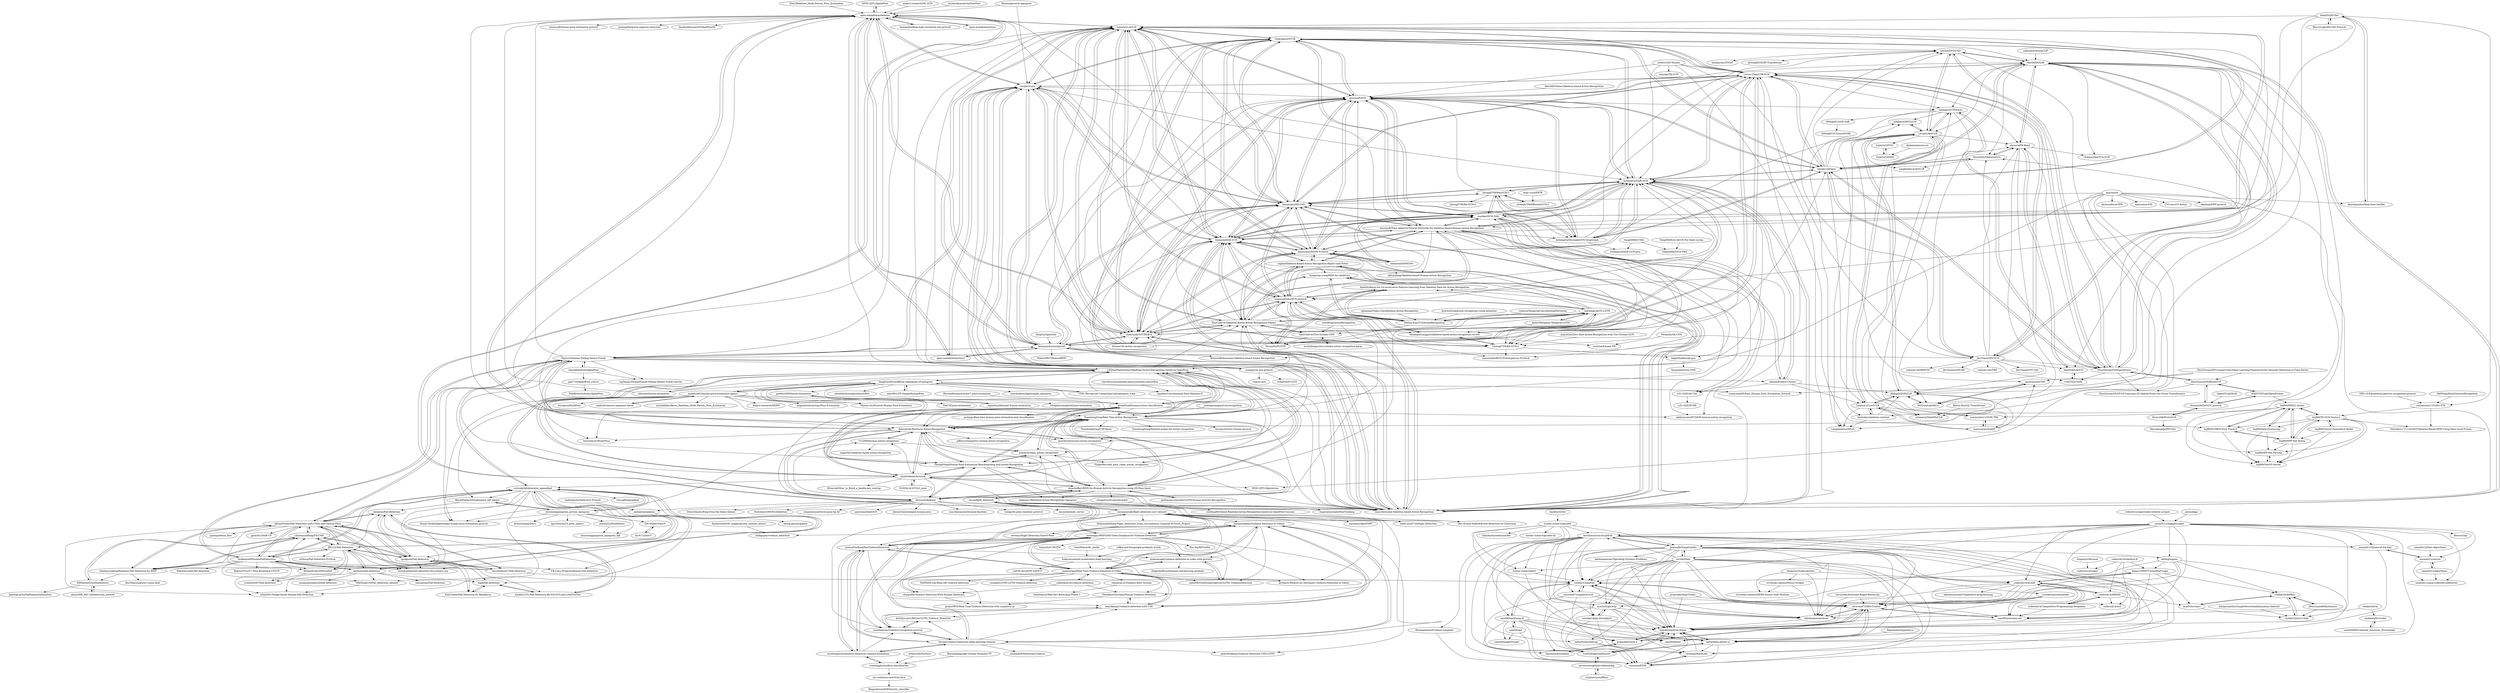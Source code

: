 digraph G {
"MVIG-SJTU/AlphaPose" -> "open-mmlab/mmskeleton" ["e"=1]
"fandulu/DD-Net" -> "BlurryLight/DD-Net-Pytorch"
"fandulu/DD-Net" -> "yuxiaochen1103/DG-STA"
"fandulu/DD-Net" -> "lshiwjx/2s-AGCN"
"fandulu/DD-Net" -> "microsoft/View-Adaptive-Neural-Networks-for-Skeleton-based-Human-Action-Recognition"
"fandulu/DD-Net" -> "limaosen0/AS-GCN"
"fandulu/DD-Net" -> "ahmetgunduz/Real-time-GesRec" ["e"=1]
"fandulu/DD-Net" -> "huguyuehuhu/HCN-pytorch"
"GantMan/nsfw_model" -> "fcakyon/content-moderation-deep-learning" ["e"=1]
"leoxiaobin/deep-high-resolution-net.pytorch" -> "open-mmlab/mmskeleton" ["e"=1]
"seymanurakti/fight-detection-surv-dataset" -> "imsoo/fight_detection"
"seymanurakti/fight-detection-surv-dataset" -> "mchengny/RWF2000-Video-Database-for-Violence-Detection"
"seymanurakti/fight-detection-surv-dataset" -> "meet-soni5720/Fight-Detection"
"seymanurakti/fight-detection-surv-dataset" -> "JoshuaPiinRueyPan/ViolenceDetection"
"seymanurakti/fight-detection-surv-dataset" -> "MohamedSebaie/Fight_Detection_From_Surveillance_Cameras-PyTorch_Project"
"seymanurakti/fight-detection-surv-dataset" -> "TheAnkurGoswami/Human-Violence-Detection"
"seymanurakti/fight-detection-surv-dataset" -> "airtlab/A-Dataset-for-Automatic-Violence-Detection-in-Videos"
"seymanurakti/fight-detection-surv-dataset" -> "mamonraab/Real-Time-Violence-Detection-in-Video-"
"seymanurakti/fight-detection-surv-dataset" -> "liorsidi/violence-detection-deep-learning-cnnlstm"
"seymanurakti/fight-detection-surv-dataset" -> "seymanurakti/SMFI"
"seymanurakti/fight-detection-surv-dataset" -> "Shiv-Kumar-Yadav9/Event-Detection-In-Classroom"
"seymanurakti/fight-detection-surv-dataset" -> "swathikirans/violence-recognition-pytorch"
"seymanurakti/fight-detection-surv-dataset" -> "hasnainnaeem/Violence-Detection-in-Videos"
"open-mmlab/mmaction" -> "open-mmlab/mmskeleton" ["e"=1]
"Hzzone/pytorch-openpose" -> "yysijie/st-gcn" ["e"=1]
"Hzzone/pytorch-openpose" -> "open-mmlab/mmskeleton" ["e"=1]
"open-mmlab/mmskeleton" -> "yysijie/st-gcn"
"open-mmlab/mmskeleton" -> "lshiwjx/2s-AGCN"
"open-mmlab/mmskeleton" -> "jinwchoi/awesome-action-recognition" ["e"=1]
"open-mmlab/mmskeleton" -> "open-mmlab/mmaction" ["e"=1]
"open-mmlab/mmskeleton" -> "shahroudy/NTURGB-D"
"open-mmlab/mmskeleton" -> "niais/Awesome-Skeleton-based-Action-Recognition"
"open-mmlab/mmskeleton" -> "MVIG-SJTU/AlphaPose" ["e"=1]
"open-mmlab/mmskeleton" -> "leoxiaobin/deep-high-resolution-net.pytorch" ["e"=1]
"open-mmlab/mmskeleton" -> "microsoft/human-pose-estimation.pytorch" ["e"=1]
"open-mmlab/mmskeleton" -> "open-mmlab/mmaction2" ["e"=1]
"open-mmlab/mmskeleton" -> "yjxiong/temporal-segment-networks" ["e"=1]
"open-mmlab/mmskeleton" -> "kenziyuliu/MS-G3D"
"open-mmlab/mmskeleton" -> "kennymckormick/pyskl"
"open-mmlab/mmskeleton" -> "facebookresearch/VideoPose3D" ["e"=1]
"open-mmlab/mmskeleton" -> "limaosen0/AS-GCN"
"TianzhongSong/Real-Time-Action-Recognition" -> "LZQthePlane/Online-Realtime-Action-Recognition-based-on-OpenPose"
"TianzhongSong/Real-Time-Action-Recognition" -> "felixchenfy/Realtime-Action-Recognition"
"TianzhongSong/Real-Time-Action-Recognition" -> "ChengeYang/Human-Pose-Estimation-Benchmarking-and-Action-Recognition"
"TianzhongSong/Real-Time-Action-Recognition" -> "FingerRec/real_time_video_action_recognition" ["e"=1]
"TianzhongSong/Real-Time-Action-Recognition" -> "noboevbo/ehpi_action_recognition"
"TianzhongSong/Real-Time-Action-Recognition" -> "jeffreyyihuang/two-stream-action-recognition" ["e"=1]
"TianzhongSong/Real-Time-Action-Recognition" -> "dluvizon/deephar"
"TianzhongSong/Real-Time-Action-Recognition" -> "lshiwjx/2s-AGCN"
"TianzhongSong/Real-Time-Action-Recognition" -> "stuarteiffert/RNN-for-Human-Activity-Recognition-using-2D-Pose-Input"
"TianzhongSong/Real-Time-Action-Recognition" -> "open-mmlab/mmskeleton"
"TianzhongSong/Real-Time-Action-Recognition" -> "bryanyzhu/two-stream-pytorch" ["e"=1]
"TianzhongSong/Real-Time-Action-Recognition" -> "XiaoCode-er/Skeleton-Based-Action-Recognition-Papers"
"TianzhongSong/Real-Time-Action-Recognition" -> "niais/Awesome-Skeleton-based-Action-Recognition"
"TianzhongSong/Real-Time-Action-Recognition" -> "TianzhongSong/C3D-keras" ["e"=1]
"TianzhongSong/Real-Time-Action-Recognition" -> "TianzhongSong/Dataset-maker-for-action-recognition"
"YangZeyu95/unofficial-implement-of-openpose" -> "LZQthePlane/Online-Realtime-Action-Recognition-based-on-OpenPose"
"YangZeyu95/unofficial-implement-of-openpose" -> "mks0601/TF-SimpleHumanPose" ["e"=1]
"YangZeyu95/unofficial-implement-of-openpose" -> "TianzhongSong/Real-Time-Action-Recognition"
"YangZeyu95/unofficial-implement-of-openpose" -> "tensorlayer/HyperPose" ["e"=1]
"YangZeyu95/unofficial-implement-of-openpose" -> "murdockhou/lightweight_openpose" ["e"=1]
"YangZeyu95/unofficial-implement-of-openpose" -> "gsethi2409/tf-pose-estimation"
"YangZeyu95/unofficial-implement-of-openpose" -> "CMU-Perceptual-Computing-Lab/openpose_train" ["e"=1]
"YangZeyu95/unofficial-implement-of-openpose" -> "felixchenfy/Realtime-Action-Recognition"
"YangZeyu95/unofficial-implement-of-openpose" -> "yuanyuanli85/Fast_Human_Pose_Estimation_Pytorch" ["e"=1]
"YangZeyu95/unofficial-implement-of-openpose" -> "wbenbihi/hourglasstensorflow" ["e"=1]
"YangZeyu95/unofficial-implement-of-openpose" -> "ChengeYang/Human-Pose-Estimation-Benchmarking-and-Action-Recognition"
"YangZeyu95/unofficial-implement-of-openpose" -> "Naman-ntc/Pytorch-Human-Pose-Estimation" ["e"=1]
"YangZeyu95/unofficial-implement-of-openpose" -> "ildoonet/tf-pose-estimation" ["e"=1]
"YangZeyu95/unofficial-implement-of-openpose" -> "quanhua92/human-pose-estimation-opencv"
"YangZeyu95/unofficial-implement-of-openpose" -> "mpskex/Convolutional-Pose-Machine-tf"
"felixchenfy/Realtime-Action-Recognition" -> "LZQthePlane/Online-Realtime-Action-Recognition-based-on-OpenPose"
"felixchenfy/Realtime-Action-Recognition" -> "TianzhongSong/Real-Time-Action-Recognition"
"felixchenfy/Realtime-Action-Recognition" -> "ChengeYang/Human-Pose-Estimation-Benchmarking-and-Action-Recognition"
"felixchenfy/Realtime-Action-Recognition" -> "niais/Awesome-Skeleton-based-Action-Recognition"
"felixchenfy/Realtime-Action-Recognition" -> "open-mmlab/mmskeleton"
"felixchenfy/Realtime-Action-Recognition" -> "smellslikeml/ActionAI"
"felixchenfy/Realtime-Action-Recognition" -> "GajuuzZ/Human-Falling-Detect-Tracks"
"felixchenfy/Realtime-Action-Recognition" -> "Daniil-Osokin/lightweight-human-pose-estimation.pytorch" ["e"=1]
"felixchenfy/Realtime-Action-Recognition" -> "jinwchoi/awesome-action-recognition" ["e"=1]
"felixchenfy/Realtime-Action-Recognition" -> "dluvizon/deephar"
"felixchenfy/Realtime-Action-Recognition" -> "noboevbo/ehpi_action_recognition"
"felixchenfy/Realtime-Action-Recognition" -> "yysijie/st-gcn"
"felixchenfy/Realtime-Action-Recognition" -> "jeffreyyihuang/two-stream-action-recognition" ["e"=1]
"felixchenfy/Realtime-Action-Recognition" -> "tensorlayer/HyperPose" ["e"=1]
"felixchenfy/Realtime-Action-Recognition" -> "CV-ZMH/human-action-recognition"
"LZQthePlane/Online-Realtime-Action-Recognition-based-on-OpenPose" -> "felixchenfy/Realtime-Action-Recognition"
"LZQthePlane/Online-Realtime-Action-Recognition-based-on-OpenPose" -> "TianzhongSong/Real-Time-Action-Recognition"
"LZQthePlane/Online-Realtime-Action-Recognition-based-on-OpenPose" -> "ChengeYang/Human-Pose-Estimation-Benchmarking-and-Action-Recognition"
"LZQthePlane/Online-Realtime-Action-Recognition-based-on-OpenPose" -> "niais/Awesome-Skeleton-based-Action-Recognition"
"LZQthePlane/Online-Realtime-Action-Recognition-based-on-OpenPose" -> "open-mmlab/mmskeleton"
"LZQthePlane/Online-Realtime-Action-Recognition-based-on-OpenPose" -> "stuarteiffert/RNN-for-Human-Activity-Recognition-using-2D-Pose-Input"
"LZQthePlane/Online-Realtime-Action-Recognition-based-on-OpenPose" -> "noboevbo/ehpi_action_recognition"
"LZQthePlane/Online-Realtime-Action-Recognition-based-on-OpenPose" -> "dluvizon/deephar"
"LZQthePlane/Online-Realtime-Action-Recognition-based-on-OpenPose" -> "lshiwjx/2s-AGCN"
"LZQthePlane/Online-Realtime-Action-Recognition-based-on-OpenPose" -> "smellslikeml/ActionAI"
"LZQthePlane/Online-Realtime-Action-Recognition-based-on-OpenPose" -> "YangZeyu95/unofficial-implement-of-openpose"
"LZQthePlane/Online-Realtime-Action-Recognition-based-on-OpenPose" -> "ildoonet/tf-pose-estimation" ["e"=1]
"LZQthePlane/Online-Realtime-Action-Recognition-based-on-OpenPose" -> "jinwchoi/awesome-action-recognition" ["e"=1]
"LZQthePlane/Online-Realtime-Action-Recognition-based-on-OpenPose" -> "dronefreak/human-action-classification"
"LZQthePlane/Online-Realtime-Action-Recognition-based-on-OpenPose" -> "XiaoCode-er/Skeleton-Based-Action-Recognition-Papers"
"yongqyu/st-gcn-pytorch" -> "1zgh/st-gcn"
"yongqyu/st-gcn-pytorch" -> "itskalvik/ST-GCN"
"yongqyu/st-gcn-pytorch" -> "yysijie/st-gcn"
"yongqyu/st-gcn-pytorch" -> "kchengiva/Shift-GCN"
"yongqyu/st-gcn-pytorch" -> "limaosen0/AS-GCN"
"yongqyu/st-gcn-pytorch" -> "lshiwjx/2s-AGCN"
"yongqyu/st-gcn-pytorch" -> "shlizee/Predict-Cluster"
"ahmetgunduz/Real-time-GesRec" -> "fandulu/DD-Net" ["e"=1]
"quanhua92/human-pose-estimation-opencv" -> "sanfooh/camera-openpose-keras"
"quanhua92/human-pose-estimation-opencv" -> "LZQthePlane/Online-Realtime-Action-Recognition-based-on-OpenPose"
"quanhua92/human-pose-estimation-opencv" -> "ChengeYang/Human-Pose-Estimation-Benchmarking-and-Action-Recognition"
"quanhua92/human-pose-estimation-opencv" -> "YangZeyu95/unofficial-implement-of-openpose"
"quanhua92/human-pose-estimation-opencv" -> "Naman-ntc/Pytorch-Human-Pose-Estimation" ["e"=1]
"quanhua92/human-pose-estimation-opencv" -> "Daniil-Osokin/lightweight-human-pose-estimation.pytorch" ["e"=1]
"quanhua92/human-pose-estimation-opencv" -> "TianzhongSong/Real-Time-Action-Recognition"
"quanhua92/human-pose-estimation-opencv" -> "michalfaber/keras_Realtime_Multi-Person_Pose_Estimation" ["e"=1]
"quanhua92/human-pose-estimation-opencv" -> "felixchenfy/Realtime-Action-Recognition"
"quanhua92/human-pose-estimation-opencv" -> "tensorlayer/HyperPose" ["e"=1]
"quanhua92/human-pose-estimation-opencv" -> "dronefreak/human-action-classification"
"quanhua92/human-pose-estimation-opencv" -> "megvii-research/MSPN" ["e"=1]
"quanhua92/human-pose-estimation-opencv" -> "augmentedstartups/Pose-Estimation"
"quanhua92/human-pose-estimation-opencv" -> "ilovepose/DarkPose" ["e"=1]
"quanhua92/human-pose-estimation-opencv" -> "BlackFeatherQQ/openpose_fall_detect"
"dronefreak/human-action-classification" -> "ChengeYang/Human-Pose-Estimation-Benchmarking-and-Action-Recognition"
"dronefreak/human-action-classification" -> "smellslikeml/ActionAI"
"dronefreak/human-action-classification" -> "LZQthePlane/Online-Realtime-Action-Recognition-based-on-OpenPose"
"dronefreak/human-action-classification" -> "arslanpi/Real-time-human-pose-estimation-and-classification"
"dronefreak/human-action-classification" -> "felixchenfy/Realtime-Action-Recognition"
"dronefreak/human-action-classification" -> "dluvizon/deephar"
"dronefreak/human-action-classification" -> "TianzhongSong/Real-Time-Action-Recognition"
"dronefreak/human-action-classification" -> "adeboissiere/FUSION-human-action-recognition"
"dronefreak/human-action-classification" -> "stuarteiffert/RNN-for-Human-Activity-Recognition-using-2D-Pose-Input"
"dronefreak/human-action-classification" -> "microsoft/View-Adaptive-Neural-Networks-for-Skeleton-based-Human-Action-Recognition"
"huguyuehuhu/HCN-pytorch" -> "fandulu/Keras-for-Co-occurrence-Feature-Learning-from-Skeleton-Data-for-Action-Recognition"
"huguyuehuhu/HCN-pytorch" -> "XiaoCode-er/Skeleton-Based-Action-Recognition-Papers"
"huguyuehuhu/HCN-pytorch" -> "shuangshuangguo/skeleton-based-action-recognition-review"
"huguyuehuhu/HCN-pytorch" -> "TaeSoo-Kim/TCNActionRecognition"
"huguyuehuhu/HCN-pytorch" -> "niais/Awesome-Skeleton-based-Action-Recognition"
"huguyuehuhu/HCN-pytorch" -> "yfsong0709/RA-GCNv1"
"huguyuehuhu/HCN-pytorch" -> "maxstrobel/HCN-PrototypeLoss-PyTorch"
"huguyuehuhu/HCN-pytorch" -> "limaosen0/AS-GCN"
"huguyuehuhu/HCN-pytorch" -> "cagbal/Skeleton-Based-Action-Recognition-Papers-and-Notes"
"huguyuehuhu/HCN-pytorch" -> "microsoft/SGN"
"huguyuehuhu/HCN-pytorch" -> "InwoongLee/TS-LSTM"
"huguyuehuhu/HCN-pytorch" -> "lshiwjx/2s-AGCN"
"huguyuehuhu/HCN-pytorch" -> "kchengiva/Shift-GCN"
"huguyuehuhu/HCN-pytorch" -> "kenziyuliu/MS-G3D"
"huguyuehuhu/HCN-pytorch" -> "shahroudy/NTURGB-D"
"limaosen0/AS-GCN" -> "lshiwjx/2s-AGCN"
"limaosen0/AS-GCN" -> "kchengiva/Shift-GCN"
"limaosen0/AS-GCN" -> "yfsong0709/RA-GCNv1"
"limaosen0/AS-GCN" -> "kenziyuliu/DGNN-PyTorch"
"limaosen0/AS-GCN" -> "xiaoiker/GCN-NAS"
"limaosen0/AS-GCN" -> "kenziyuliu/MS-G3D"
"limaosen0/AS-GCN" -> "niais/Awesome-Skeleton-based-Action-Recognition"
"limaosen0/AS-GCN" -> "XiaoCode-er/Skeleton-Based-Action-Recognition-Papers"
"limaosen0/AS-GCN" -> "microsoft/SGN"
"limaosen0/AS-GCN" -> "shahroudy/NTURGB-D"
"limaosen0/AS-GCN" -> "huguyuehuhu/HCN-pytorch"
"limaosen0/AS-GCN" -> "microsoft/View-Adaptive-Neural-Networks-for-Skeleton-based-Human-Action-Recognition"
"limaosen0/AS-GCN" -> "cagbal/Skeleton-Based-Action-Recognition-Papers-and-Notes"
"limaosen0/AS-GCN" -> "yysijie/st-gcn"
"limaosen0/AS-GCN" -> "Uason-Chen/CTR-GCN"
"niais/Awesome-Skeleton-based-Action-Recognition" -> "kenziyuliu/MS-G3D"
"niais/Awesome-Skeleton-based-Action-Recognition" -> "lshiwjx/2s-AGCN"
"niais/Awesome-Skeleton-based-Action-Recognition" -> "cagbal/Skeleton-Based-Action-Recognition-Papers-and-Notes"
"niais/Awesome-Skeleton-based-Action-Recognition" -> "XiaoCode-er/Skeleton-Based-Action-Recognition-Papers"
"niais/Awesome-Skeleton-based-Action-Recognition" -> "shahroudy/NTURGB-D"
"niais/Awesome-Skeleton-based-Action-Recognition" -> "kchengiva/Shift-GCN"
"niais/Awesome-Skeleton-based-Action-Recognition" -> "limaosen0/AS-GCN"
"niais/Awesome-Skeleton-based-Action-Recognition" -> "yysijie/st-gcn"
"niais/Awesome-Skeleton-based-Action-Recognition" -> "microsoft/SGN"
"niais/Awesome-Skeleton-based-Action-Recognition" -> "kenziyuliu/DGNN-PyTorch"
"niais/Awesome-Skeleton-based-Action-Recognition" -> "huguyuehuhu/HCN-pytorch"
"niais/Awesome-Skeleton-based-Action-Recognition" -> "open-mmlab/mmskeleton"
"niais/Awesome-Skeleton-based-Action-Recognition" -> "Uason-Chen/CTR-GCN"
"niais/Awesome-Skeleton-based-Action-Recognition" -> "kennymckormick/pyskl"
"niais/Awesome-Skeleton-based-Action-Recognition" -> "Chiaraplizz/ST-TR"
"microsoft/View-Adaptive-Neural-Networks-for-Skeleton-based-Human-Action-Recognition" -> "microsoft/SGN"
"microsoft/View-Adaptive-Neural-Networks-for-Skeleton-based-Human-Action-Recognition" -> "xiaoiker/GCN-NAS"
"microsoft/View-Adaptive-Neural-Networks-for-Skeleton-based-Human-Action-Recognition" -> "kchengiva/Shift-GCN"
"microsoft/View-Adaptive-Neural-Networks-for-Skeleton-based-Human-Action-Recognition" -> "yfsong0709/RA-GCNv1"
"microsoft/View-Adaptive-Neural-Networks-for-Skeleton-based-Human-Action-Recognition" -> "cagbal/Skeleton-Based-Action-Recognition-Papers-and-Notes"
"microsoft/View-Adaptive-Neural-Networks-for-Skeleton-based-Human-Action-Recognition" -> "adeboissiere/FUSION-human-action-recognition"
"microsoft/View-Adaptive-Neural-Networks-for-Skeleton-based-Human-Action-Recognition" -> "limaosen0/AS-GCN"
"microsoft/View-Adaptive-Neural-Networks-for-Skeleton-based-Human-Action-Recognition" -> "LZU-SIAT/AS-CAL"
"microsoft/View-Adaptive-Neural-Networks-for-Skeleton-based-Human-Action-Recognition" -> "XiaoCode-er/Skeleton-Based-Action-Recognition-Papers"
"microsoft/View-Adaptive-Neural-Networks-for-Skeleton-based-Human-Action-Recognition" -> "shlizee/Predict-Cluster"
"microsoft/View-Adaptive-Neural-Networks-for-Skeleton-based-Human-Action-Recognition" -> "kenziyuliu/DGNN-PyTorch"
"microsoft/View-Adaptive-Neural-Networks-for-Skeleton-based-Human-Action-Recognition" -> "nkliuyifang/Skeleton-based-Human-Action-Recognition"
"microsoft/View-Adaptive-Neural-Networks-for-Skeleton-based-Human-Action-Recognition" -> "kenziyuliu/MS-G3D"
"microsoft/View-Adaptive-Neural-Networks-for-Skeleton-based-Human-Action-Recognition" -> "kchengiva/DecoupleGCN-DropGraph"
"microsoft/View-Adaptive-Neural-Networks-for-Skeleton-based-Human-Action-Recognition" -> "lshiwjx/2s-AGCN"
"kenziyuliu/DGNN-PyTorch" -> "kenziyuliu/MS-G3D"
"kenziyuliu/DGNN-PyTorch" -> "lshiwjx/2s-AGCN"
"kenziyuliu/DGNN-PyTorch" -> "limaosen0/AS-GCN"
"kenziyuliu/DGNN-PyTorch" -> "xiaoiker/GCN-NAS"
"kenziyuliu/DGNN-PyTorch" -> "kchengiva/Shift-GCN"
"kenziyuliu/DGNN-PyTorch" -> "microsoft/SGN"
"kenziyuliu/DGNN-PyTorch" -> "niais/Awesome-Skeleton-based-Action-Recognition"
"kenziyuliu/DGNN-PyTorch" -> "cagbal/Skeleton-Based-Action-Recognition-Papers-and-Notes"
"kenziyuliu/DGNN-PyTorch" -> "microsoft/View-Adaptive-Neural-Networks-for-Skeleton-based-Human-Action-Recognition"
"kenziyuliu/DGNN-PyTorch" -> "XiaoCode-er/Skeleton-Based-Action-Recognition-Papers"
"kenziyuliu/DGNN-PyTorch" -> "Chiaraplizz/ST-TR"
"kenziyuliu/DGNN-PyTorch" -> "shahroudy/NTURGB-D"
"kenziyuliu/DGNN-PyTorch" -> "limaosen0/DMGNN" ["e"=1]
"kenziyuliu/DGNN-PyTorch" -> "huguyuehuhu/HCN-pytorch"
"kenziyuliu/DGNN-PyTorch" -> "yfsong0709/RA-GCNv1"
"WJMatthew/SisFallAnalysis" -> "nhoyh/HR_IMU_falldetection_dataset"
"WJMatthew/SisFallAnalysis" -> "JiayangLai/SisFallDatasetAnnotation"
"WJMatthew/SisFallAnalysis" -> "chizhanyuefeng/FD-CNN"
"JJN123/Fall-Detection" -> "AdrianNunez/Fall-Detection-with-CNNs-and-Optical-Flow"
"JJN123/Fall-Detection" -> "taufeeque9/HumanFallDetection"
"JJN123/Fall-Detection" -> "chizhanyuefeng/FD-CNN"
"JJN123/Fall-Detection" -> "RichardChen20/PoseFall"
"JJN123/Fall-Detection" -> "dzungvpham/fall-detection-two-stream-cnn"
"JJN123/Fall-Detection" -> "cwlroda/falldetection_openpifpaf"
"JJN123/Fall-Detection" -> "ambianic/fall-detection"
"JJN123/Fall-Detection" -> "qiaoguan/Fall-detection"
"JJN123/Fall-Detection" -> "ivineetm007/Fall-detection"
"JJN123/Fall-Detection" -> "kasakun/Fall-Detection"
"JJN123/Fall-Detection" -> "chizhanyuefeng/Realtime-Fall-Detection-for-RNN"
"JJN123/Fall-Detection" -> "nithiroj/Fall-Detection-PyTorch"
"liorsidi/violence-detection-deep-learning-cnnlstm" -> "JoshuaPiinRueyPan/ViolenceDetection"
"liorsidi/violence-detection-deep-learning-cnnlstm" -> "swathikirans/violence-recognition-pytorch"
"liorsidi/violence-detection-deep-learning-cnnlstm" -> "hasnainnaeem/Violence-Detection-in-Videos"
"liorsidi/violence-detection-deep-learning-cnnlstm" -> "mchengny/RWF2000-Video-Database-for-Violence-Detection"
"liorsidi/violence-detection-deep-learning-cnnlstm" -> "koutilya-pnvr/BiConvLSTM_Violence_Detection"
"liorsidi/violence-detection-deep-learning-cnnlstm" -> "pedrofrodenas/Violence-Detection-CNN-LSTM"
"liorsidi/violence-detection-deep-learning-cnnlstm" -> "manan858/Detecting-Violence"
"liorsidi/violence-detection-deep-learning-cnnlstm" -> "wondonghyeon/protest-detection-violence-estimation"
"liorsidi/violence-detection-deep-learning-cnnlstm" -> "eazydammy/violence-detection-with-C3D"
"chizhanyuefeng/Realtime-Fall-Detection-for-RNN" -> "chizhanyuefeng/FD-CNN"
"chizhanyuefeng/Realtime-Fall-Detection-for-RNN" -> "WJMatthew/SisFallAnalysis"
"chizhanyuefeng/Realtime-Fall-Detection-for-RNN" -> "AdrianNunez/Fall-Detection-with-CNNs-and-Optical-Flow"
"chizhanyuefeng/Realtime-Fall-Detection-for-RNN" -> "dmr5bq/computer-vision-final"
"smellslikeml/ActionAI" -> "felixchenfy/Realtime-Action-Recognition"
"smellslikeml/ActionAI" -> "dronefreak/human-action-classification"
"smellslikeml/ActionAI" -> "LZQthePlane/Online-Realtime-Action-Recognition-based-on-OpenPose"
"smellslikeml/ActionAI" -> "ChengeYang/Human-Pose-Estimation-Benchmarking-and-Action-Recognition"
"smellslikeml/ActionAI" -> "TianzhongSong/Real-Time-Action-Recognition"
"smellslikeml/ActionAI" -> "stuarteiffert/RNN-for-Human-Activity-Recognition-using-2D-Pose-Input"
"smellslikeml/ActionAI" -> "dluvizon/deephar"
"smellslikeml/ActionAI" -> "NVIDIA-AI-IOT/trt_pose" ["e"=1]
"smellslikeml/ActionAI" -> "MVIG-SJTU/AlphAction" ["e"=1]
"smellslikeml/ActionAI" -> "noboevbo/ehpi_action_recognition"
"smellslikeml/ActionAI" -> "CV-ZMH/human-action-recognition"
"smellslikeml/ActionAI" -> "niais/Awesome-Skeleton-based-Action-Recognition"
"smellslikeml/ActionAI" -> "llSourcell/How_to_Build_a_healthcare_startup" ["e"=1]
"smellslikeml/ActionAI" -> "cwlroda/falldetection_openpifpaf"
"smellslikeml/ActionAI" -> "GajuuzZ/Human-Falling-Detect-Tracks"
"koutilya-pnvr/BiConvLSTM_Violence_Detection" -> "swathikirans/violence-recognition-pytorch"
"NVIDIA-AI-IOT/trt_pose" -> "smellslikeml/ActionAI" ["e"=1]
"anibali/margipose" -> "afung-git/margipose"
"lshiwjx/2s-AGCN" -> "kenziyuliu/MS-G3D"
"lshiwjx/2s-AGCN" -> "yysijie/st-gcn"
"lshiwjx/2s-AGCN" -> "limaosen0/AS-GCN"
"lshiwjx/2s-AGCN" -> "shahroudy/NTURGB-D"
"lshiwjx/2s-AGCN" -> "niais/Awesome-Skeleton-based-Action-Recognition"
"lshiwjx/2s-AGCN" -> "kenziyuliu/DGNN-PyTorch"
"lshiwjx/2s-AGCN" -> "kchengiva/Shift-GCN"
"lshiwjx/2s-AGCN" -> "Uason-Chen/CTR-GCN"
"lshiwjx/2s-AGCN" -> "Chiaraplizz/ST-TR"
"lshiwjx/2s-AGCN" -> "microsoft/SGN"
"lshiwjx/2s-AGCN" -> "open-mmlab/mmskeleton"
"lshiwjx/2s-AGCN" -> "xiaoiker/GCN-NAS"
"lshiwjx/2s-AGCN" -> "XiaoCode-er/Skeleton-Based-Action-Recognition-Papers"
"lshiwjx/2s-AGCN" -> "kennymckormick/pyskl"
"lshiwjx/2s-AGCN" -> "huguyuehuhu/HCN-pytorch"
"megvii-research/ML-GCN" -> "open-mmlab/mmskeleton" ["e"=1]
"ChengeYang/Human-Pose-Estimation-Benchmarking-and-Action-Recognition" -> "LZQthePlane/Online-Realtime-Action-Recognition-based-on-OpenPose"
"ChengeYang/Human-Pose-Estimation-Benchmarking-and-Action-Recognition" -> "felixchenfy/Realtime-Action-Recognition"
"ChengeYang/Human-Pose-Estimation-Benchmarking-and-Action-Recognition" -> "TianzhongSong/Real-Time-Action-Recognition"
"ChengeYang/Human-Pose-Estimation-Benchmarking-and-Action-Recognition" -> "noboevbo/ehpi_action_recognition"
"ChengeYang/Human-Pose-Estimation-Benchmarking-and-Action-Recognition" -> "dronefreak/human-action-classification"
"ChengeYang/Human-Pose-Estimation-Benchmarking-and-Action-Recognition" -> "dluvizon/deephar"
"ChengeYang/Human-Pose-Estimation-Benchmarking-and-Action-Recognition" -> "dakenan1/Realtime-Action-Recognition-Openpose"
"ChengeYang/Human-Pose-Estimation-Benchmarking-and-Action-Recognition" -> "stuarteiffert/RNN-for-Human-Activity-Recognition-using-2D-Pose-Input"
"ChengeYang/Human-Pose-Estimation-Benchmarking-and-Action-Recognition" -> "smellslikeml/ActionAI"
"ChengeYang/Human-Pose-Estimation-Benchmarking-and-Action-Recognition" -> "niais/Awesome-Skeleton-based-Action-Recognition"
"noboevbo/ehpi_action_recognition" -> "ChengeYang/Human-Pose-Estimation-Benchmarking-and-Action-Recognition"
"noboevbo/ehpi_action_recognition" -> "FingerRec/real_time_video_action_recognition" ["e"=1]
"noboevbo/ehpi_action_recognition" -> "TianzhongSong/Real-Time-Action-Recognition"
"stuarteiffert/RNN-for-Human-Activity-Recognition-using-2D-Pose-Input" -> "LZQthePlane/Online-Realtime-Action-Recognition-based-on-OpenPose"
"stuarteiffert/RNN-for-Human-Activity-Recognition-using-2D-Pose-Input" -> "TianzhongSong/Real-Time-Action-Recognition"
"stuarteiffert/RNN-for-Human-Activity-Recognition-using-2D-Pose-Input" -> "imsoo/fight_detection"
"stuarteiffert/RNN-for-Human-Activity-Recognition-using-2D-Pose-Input" -> "dluvizon/deephar"
"stuarteiffert/RNN-for-Human-Activity-Recognition-using-2D-Pose-Input" -> "ChengeYang/Human-Pose-Estimation-Benchmarking-and-Action-Recognition"
"stuarteiffert/RNN-for-Human-Activity-Recognition-using-2D-Pose-Input" -> "ortegatron/liveposetracker"
"stuarteiffert/RNN-for-Human-Activity-Recognition-using-2D-Pose-Input" -> "InwoongLee/TS-LSTM"
"stuarteiffert/RNN-for-Human-Activity-Recognition-using-2D-Pose-Input" -> "dronefreak/human-action-classification"
"stuarteiffert/RNN-for-Human-Activity-Recognition-using-2D-Pose-Input" -> "smellslikeml/ActionAI"
"stuarteiffert/RNN-for-Human-Activity-Recognition-using-2D-Pose-Input" -> "felixchenfy/Realtime-Action-Recognition"
"stuarteiffert/RNN-for-Human-Activity-Recognition-using-2D-Pose-Input" -> "guillaume-chevalier/LSTM-Human-Activity-Recognition" ["e"=1]
"stuarteiffert/RNN-for-Human-Activity-Recognition-using-2D-Pose-Input" -> "noboevbo/ehpi_action_recognition"
"stuarteiffert/RNN-for-Human-Activity-Recognition-using-2D-Pose-Input" -> "dakenan1/Realtime-Action-Recognition-Openpose"
"Amanbhandula/AlphaPose" -> "GajuuzZ/Human-Falling-Detect-Tracks"
"Amanbhandula/AlphaPose" -> "gmt710/AlphaPose_yolovx"
"Amanbhandula/AlphaPose" -> "xqZhang-Strong/Human-Falling-Detect-Tracks-master"
"dluvizon/deephar" -> "TianzhongSong/Real-Time-Action-Recognition"
"dluvizon/deephar" -> "ChengeYang/Human-Pose-Estimation-Benchmarking-and-Action-Recognition"
"dluvizon/deephar" -> "LZQthePlane/Online-Realtime-Action-Recognition-based-on-OpenPose"
"dluvizon/deephar" -> "stuarteiffert/RNN-for-Human-Activity-Recognition-using-2D-Pose-Input"
"dluvizon/deephar" -> "xingyizhou/pytorch-pose-hg-3d" ["e"=1]
"dluvizon/deephar" -> "niais/Awesome-Skeleton-based-Action-Recognition"
"dluvizon/deephar" -> "felixchenfy/Realtime-Action-Recognition"
"dluvizon/deephar" -> "huguyuehuhu/HCN-pytorch"
"dluvizon/deephar" -> "garyzhao/SemGCN" ["e"=1]
"dluvizon/deephar" -> "JimmySuen/integral-human-pose" ["e"=1]
"dluvizon/deephar" -> "una-dinosauria/3d-pose-baseline" ["e"=1]
"dluvizon/deephar" -> "weigq/3d_pose_baseline_pytorch" ["e"=1]
"dluvizon/deephar" -> "DenisTome/Lifting-from-the-Deep-release" ["e"=1]
"dluvizon/deephar" -> "anibali/margipose"
"dluvizon/deephar" -> "Nicholasli1995/EvoSkeleton" ["e"=1]
"dragonzurfer/moe" -> "coderick14/tusker"
"mehtadushy/SelecSLS-Pytorch" -> "anibali/margipose" ["e"=1]
"jiajunhua/ildoonet-tf-pose-estimation" -> "gsethi2409/tf-pose-estimation"
"BoyuanJiang/Age-Gender-Estimate-TF" -> "wondonghyeon/face-classification" ["e"=1]
"XiaoCode-er/Skeleton-Based-Action-Recognition-Papers" -> "cagbal/Skeleton-Based-Action-Recognition-Papers-and-Notes"
"XiaoCode-er/Skeleton-Based-Action-Recognition-Papers" -> "niais/Awesome-Skeleton-based-Action-Recognition"
"XiaoCode-er/Skeleton-Based-Action-Recognition-Papers" -> "huguyuehuhu/HCN-pytorch"
"XiaoCode-er/Skeleton-Based-Action-Recognition-Papers" -> "limaosen0/AS-GCN"
"XiaoCode-er/Skeleton-Based-Action-Recognition-Papers" -> "lshiwjx/2s-AGCN"
"XiaoCode-er/Skeleton-Based-Action-Recognition-Papers" -> "XiaoCode-er/Two-Stream-CNN"
"XiaoCode-er/Skeleton-Based-Action-Recognition-Papers" -> "microsoft/View-Adaptive-Neural-Networks-for-Skeleton-based-Human-Action-Recognition"
"XiaoCode-er/Skeleton-Based-Action-Recognition-Papers" -> "shuangshuangguo/skeleton-based-action-recognition-review"
"XiaoCode-er/Skeleton-Based-Action-Recognition-Papers" -> "kenziyuliu/MS-G3D"
"XiaoCode-er/Skeleton-Based-Action-Recognition-Papers" -> "shahroudy/NTURGB-D"
"XiaoCode-er/Skeleton-Based-Action-Recognition-Papers" -> "kenziyuliu/DGNN-PyTorch"
"XiaoCode-er/Skeleton-Based-Action-Recognition-Papers" -> "yfsong0709/RA-GCNv1"
"XiaoCode-er/Skeleton-Based-Action-Recognition-Papers" -> "kchengiva/Shift-GCN"
"XiaoCode-er/Skeleton-Based-Action-Recognition-Papers" -> "InwoongLee/TS-LSTM"
"XiaoCode-er/Skeleton-Based-Action-Recognition-Papers" -> "FesianXu/PLSTM"
"ZhouYuxuanYX/Unsupervised-Deep-Learning-Framework-for-Anomaly-Detection-in-Time-Series-" -> "ZhouYuxuanYX/BlockGCN" ["e"=1]
"chizhanyuefeng/FD-CNN" -> "chizhanyuefeng/Realtime-Fall-Detection-for-RNN"
"chizhanyuefeng/FD-CNN" -> "WJMatthew/SisFallAnalysis"
"chizhanyuefeng/FD-CNN" -> "JJN123/Fall-Detection"
"chizhanyuefeng/FD-CNN" -> "AdrianNunez/Fall-Detection-with-CNNs-and-Optical-Flow"
"chizhanyuefeng/FD-CNN" -> "qiaoguan/Fall-detection"
"wondonghyeon/face-classification" -> "usc-sail/mica-race-from-face"
"wondonghyeon/face-classification" -> "wondonghyeon/protest-detection-violence-estimation"
"fmsky/resnet50_inappropriate_content_detect" -> "aitikgupta/violence_detection"
"XiaoCode-er/Two-Stream-CNN" -> "wushidonguc/two-stream-action-recognition-keras" ["e"=1]
"XiaoCode-er/Two-Stream-CNN" -> "FesianXu/PLSTM"
"XiaoCode-er/Two-Stream-CNN" -> "XiaoCode-er/Skeleton-Based-Action-Recognition-Papers"
"Hrener/3D-Action-recognition" -> "shahroudy/NTURGB-D"
"Hrener/3D-Action-recognition" -> "microsoft/SGN"
"Hrener/3D-Action-recognition" -> "kenziyuliu/MS-G3D"
"Hrener/3D-Action-recognition" -> "xiaoiker/GCN-NAS"
"Hrener/3D-Action-recognition" -> "lshiwjx/2s-AGCN"
"Hrener/3D-Action-recognition" -> "limaosen0/AS-GCN"
"Hrener/3D-Action-recognition" -> "kchengiva/Shift-GCN"
"Hrener/3D-Action-recognition" -> "XiaoCode-er/Skeleton-Based-Action-Recognition-Papers"
"Hrener/3D-Action-recognition" -> "Chiaraplizz/ST-TR"
"JoshuaPiinRueyPan/ViolenceDetection" -> "liorsidi/violence-detection-deep-learning-cnnlstm"
"JoshuaPiinRueyPan/ViolenceDetection" -> "hasnainnaeem/Violence-Detection-in-Videos"
"JoshuaPiinRueyPan/ViolenceDetection" -> "wondonghyeon/protest-detection-violence-estimation"
"JoshuaPiinRueyPan/ViolenceDetection" -> "swathikirans/violence-recognition-pytorch"
"JoshuaPiinRueyPan/ViolenceDetection" -> "seymanurakti/fight-detection-surv-dataset"
"JoshuaPiinRueyPan/ViolenceDetection" -> "mchengny/RWF2000-Video-Database-for-Violence-Detection"
"JoshuaPiinRueyPan/ViolenceDetection" -> "mamonraab/Real-Time-Violence-Detection-in-Video-"
"JoshuaPiinRueyPan/ViolenceDetection" -> "eazydammy/violence-detection-with-C3D"
"JoshuaPiinRueyPan/ViolenceDetection" -> "mamonraab/violance-detection-in-video-with-pytroch"
"wushidonguc/two-stream-action-recognition-keras" -> "XiaoCode-er/Two-Stream-CNN" ["e"=1]
"usc-sail/mica-race-from-face" -> "BiagioAntonelli/Ethnicity_classifier"
"Ha0Tang/HandGestureRecognition" -> "yuxiaochen1103/DG-STA" ["e"=1]
"swathikirans/violence-recognition-pytorch" -> "liorsidi/violence-detection-deep-learning-cnnlstm"
"swathikirans/violence-recognition-pytorch" -> "koutilya-pnvr/BiConvLSTM_Violence_Detection"
"swathikirans/violence-recognition-pytorch" -> "eazydammy/violence-detection-with-C3D"
"mks0601/TF-SimpleHumanPose" -> "YangZeyu95/unofficial-implement-of-openpose" ["e"=1]
"InwoongLee/TS-LSTM" -> "fandulu/Keras-for-Co-occurrence-Feature-Learning-from-Skeleton-Data-for-Action-Recognition"
"InwoongLee/TS-LSTM" -> "shuangshuangguo/skeleton-based-action-recognition-review"
"InwoongLee/TS-LSTM" -> "kinect59/Spatio-Temporal-LSTM"
"InwoongLee/TS-LSTM" -> "TaeSoo-Kim/TCNActionRecognition"
"InwoongLee/TS-LSTM" -> "FesianXu/PLSTM"
"InwoongLee/TS-LSTM" -> "yfsong0709/RA-GCNv1"
"InwoongLee/TS-LSTM" -> "huguyuehuhu/HCN-pytorch"
"InwoongLee/TS-LSTM" -> "limaosen0/AS-GCN"
"InwoongLee/TS-LSTM" -> "XiaoCode-er/Skeleton-Based-Action-Recognition-Papers"
"InwoongLee/TS-LSTM" -> "hongsong-wang/RNN-for-skeletons"
"InwoongLee/TS-LSTM" -> "XiaoCode-er/Two-Stream-CNN"
"junyuGao/Zero-Shot-Action-Recognition-with-Two-Stream-GCN" -> "yfsong0709/RA-GCNv1" ["e"=1]
"kinect59/Spatio-Temporal-LSTM" -> "InwoongLee/TS-LSTM"
"kinect59/Spatio-Temporal-LSTM" -> "shuangshuangguo/skeleton-based-action-recognition-review"
"delta/pragyan" -> "shravan97/ORM-Creator"
"delta/pragyan" -> "Spockuto/github-follow"
"delta/pragyan" -> "sam09/awesome-net"
"delta/pragyan" -> "venkat24/dotfiles"
"delta/pragyan" -> "suhithr/CampFile"
"delta/pragyan" -> "digaru19/NITT-SonicWall-Login"
"hariprasanths/GoogleNewsStandAnimation-Android" -> "venkat24/micro-http" ["e"=1]
"wondonghyeon/protest-detection-violence-estimation" -> "JoshuaPiinRueyPan/ViolenceDetection"
"wondonghyeon/protest-detection-violence-estimation" -> "swathikirans/violence-recognition-pytorch"
"wondonghyeon/protest-detection-violence-estimation" -> "liorsidi/violence-detection-deep-learning-cnnlstm"
"wondonghyeon/protest-detection-violence-estimation" -> "wondonghyeon/face-classification"
"wondonghyeon/protest-detection-violence-estimation" -> "mchengny/RWF2000-Video-Database-for-Violence-Detection"
"fandulu/Keras-for-Co-occurrence-Feature-Learning-from-Skeleton-Data-for-Action-Recognition" -> "FesianXu/PLSTM"
"fandulu/Keras-for-Co-occurrence-Feature-Learning-from-Skeleton-Data-for-Action-Recognition" -> "hongsong-wang/RNN-for-skeletons"
"fandulu/Keras-for-Co-occurrence-Feature-Learning-from-Skeleton-Data-for-Action-Recognition" -> "TaeSoo-Kim/TCNActionRecognition"
"fandulu/Keras-for-Co-occurrence-Feature-Learning-from-Skeleton-Data-for-Action-Recognition" -> "maxstrobel/HCN-PrototypeLoss-PyTorch"
"fandulu/Keras-for-Co-occurrence-Feature-Learning-from-Skeleton-Data-for-Action-Recognition" -> "huguyuehuhu/HCN-pytorch"
"qiaoguan/Fall-detection" -> "AdrianNunez/Fall-Detection-with-CNNs-and-Optical-Flow"
"qiaoguan/Fall-detection" -> "kasakun/Fall-Detection"
"qiaoguan/Fall-detection" -> "chizhanyuefeng/FD-CNN"
"qiaoguan/Fall-detection" -> "harishrithish7/Fall-Detection"
"qiaoguan/Fall-detection" -> "JJN123/Fall-Detection"
"qiaoguan/Fall-detection" -> "KimChwee/Fall-Detection-Py-Raspberry"
"qiaoguan/Fall-detection" -> "mgei/fall-detection"
"qiaoguan/Fall-detection" -> "xiaobin1231/Fall-Detection-By-YOLOV3-and-LiteFlowNet"
"qiaoguan/Fall-detection" -> "dzungvpham/fall-detection-two-stream-cnn"
"shuangshuangguo/skeleton-based-action-recognition-review" -> "cnnlstm/Ensem-NN"
"shuangshuangguo/skeleton-based-action-recognition-review" -> "yfsong0709/RA-GCNv1"
"shuangshuangguo/skeleton-based-action-recognition-review" -> "InwoongLee/TS-LSTM"
"shuangshuangguo/skeleton-based-action-recognition-review" -> "fandulu/Keras-for-Co-occurrence-Feature-Learning-from-Skeleton-Data-for-Action-Recognition"
"shuangshuangguo/skeleton-based-action-recognition-review" -> "huguyuehuhu/HCN-pytorch"
"sananth12/algorithms" -> "sananth12/sauron"
"sananth12/algorithms" -> "sananth12/spoj-codechef-codeforces"
"dzungvpham/fall-detection-two-stream-cnn" -> "AdrianNunez/Fall-Detection-with-CNNs-and-Optical-Flow"
"cagbal/Skeleton-Based-Action-Recognition-Papers-and-Notes" -> "XiaoCode-er/Skeleton-Based-Action-Recognition-Papers"
"cagbal/Skeleton-Based-Action-Recognition-Papers-and-Notes" -> "niais/Awesome-Skeleton-based-Action-Recognition"
"cagbal/Skeleton-Based-Action-Recognition-Papers-and-Notes" -> "microsoft/View-Adaptive-Neural-Networks-for-Skeleton-based-Human-Action-Recognition"
"cagbal/Skeleton-Based-Action-Recognition-Papers-and-Notes" -> "kenziyuliu/DGNN-PyTorch"
"cagbal/Skeleton-Based-Action-Recognition-Papers-and-Notes" -> "huguyuehuhu/HCN-pytorch"
"cagbal/Skeleton-Based-Action-Recognition-Papers-and-Notes" -> "limaosen0/AS-GCN"
"cagbal/Skeleton-Based-Action-Recognition-Papers-and-Notes" -> "nkliuyifang/Skeleton-based-Human-Action-Recognition"
"cagbal/Skeleton-Based-Action-Recognition-Papers-and-Notes" -> "hongsong-wang/RNN-for-skeletons"
"cagbal/Skeleton-Based-Action-Recognition-Papers-and-Notes" -> "shahroudy/NTURGB-D"
"kasakun/Fall-Detection" -> "mgei/fall-detection"
"kasakun/Fall-Detection" -> "qiaoguan/Fall-detection"
"kasakun/Fall-Detection" -> "xiaobin1231/Fall-Detection-By-YOLOV3-and-LiteFlowNet"
"kasakun/Fall-Detection" -> "AdrianNunez/Fall-Detection-with-CNNs-and-Optical-Flow"
"digaru19/NITT-SonicWall-Login" -> "sam09/awesome-net"
"digaru19/NITT-SonicWall-Login" -> "shravan97/ORM-Creator"
"digaru19/NITT-SonicWall-Login" -> "nym3r0s/vimrc"
"digaru19/NITT-SonicWall-Login" -> "venkat24/dotfiles"
"digaru19/NITT-SonicWall-Login" -> "coderick14/ACedIt"
"ortegatron/liveposetracker" -> "hugozanini/openPoseTracking"
"FesianXu/PLSTM" -> "fandulu/Keras-for-Co-occurrence-Feature-Learning-from-Skeleton-Data-for-Action-Recognition"
"FesianXu/PLSTM" -> "hongsong-wang/RNN-for-skeletons"
"venkat24/tvp" -> "venkat24/micro-http"
"venkat24/tvp" -> "shakeabi/livcricket"
"KimChwee/Fall-Detection-Py-Raspberry" -> "mgei/fall-detection"
"kalpitthakkar/pb-gcn" -> "limaosen0/Sym-GNN"
"sanfooh/camera-openpose-keras" -> "quanhua92/human-pose-estimation-opencv"
"yuxiaochen1103/DG-STA" -> "Outsiders17711/e2eET-Skeleton-Based-HGR-Using-Data-Level-Fusion"
"yuxiaochen1103/DG-STA" -> "liujf69/TD-GCN-Gesture"
"yfsong0709/RA-GCNv1" -> "limaosen0/AS-GCN"
"yfsong0709/RA-GCNv1" -> "kalpitthakkar/pb-gcn"
"yfsong0709/RA-GCNv1" -> "shuangshuangguo/skeleton-based-action-recognition-review"
"yfsong0709/RA-GCNv1" -> "maxstrobel/HCN-PrototypeLoss-PyTorch"
"shakeabi/livcricket" -> "sandy9999/Codechef_Solutions_Downloader"
"coderick14/stanford-dl" -> "coderick14/ns2"
"coderick14/stanford-dl" -> "coderick14/tusker"
"coderick14/stanford-dl" -> "coderick14/ARMed"
"coderick14/stanford-dl" -> "digaru19/NITT-SonicWall-Login"
"mgei/fall-detection" -> "KimChwee/Fall-Detection-Py-Raspberry"
"mgei/fall-detection" -> "xiaobin1231/Fall-Detection-By-YOLOV3-and-LiteFlowNet"
"venkat24/micro-http" -> "venkat24/dotfiles"
"sandy9999/Codechef_Solutions_Downloader" -> "shakeabi/livcricket"
"FesianXu/SK-CNN" -> "cnnlstm/Ensem-NN"
"open-mmlab/mmaction2" -> "kennymckormick/pyskl" ["e"=1]
"open-mmlab/mmaction2" -> "open-mmlab/mmskeleton" ["e"=1]
"open-mmlab/mmaction2" -> "yysijie/st-gcn" ["e"=1]
"website-scraper/node-website-scraper" -> "sananth12/ImageScraper" ["e"=1]
"BlackFeatherQQ/openpose_fall_detect" -> "zhuoxiangpang/ism_person_openpose"
"BlackFeatherQQ/openpose_fall_detect" -> "kasakun/Fall-Detection"
"GajuuzZ/Human-Falling-Detect-Tracks" -> "yysijie/st-gcn"
"GajuuzZ/Human-Falling-Detect-Tracks" -> "taufeeque9/HumanFallDetection"
"GajuuzZ/Human-Falling-Detect-Tracks" -> "cwlroda/falldetection_openpifpaf"
"GajuuzZ/Human-Falling-Detect-Tracks" -> "Amanbhandula/AlphaPose"
"GajuuzZ/Human-Falling-Detect-Tracks" -> "kennymckormick/pyskl"
"GajuuzZ/Human-Falling-Detect-Tracks" -> "felixchenfy/Realtime-Action-Recognition"
"GajuuzZ/Human-Falling-Detect-Tracks" -> "niais/Awesome-Skeleton-based-Action-Recognition"
"GajuuzZ/Human-Falling-Detect-Tracks" -> "open-mmlab/mmskeleton"
"GajuuzZ/Human-Falling-Detect-Tracks" -> "AdrianNunez/Fall-Detection-with-CNNs-and-Optical-Flow"
"GajuuzZ/Human-Falling-Detect-Tracks" -> "xqZhang-Strong/Human-Falling-Detect-Tracks-master"
"GajuuzZ/Human-Falling-Detect-Tracks" -> "LZQthePlane/Online-Realtime-Action-Recognition-based-on-OpenPose"
"GajuuzZ/Human-Falling-Detect-Tracks" -> "lshiwjx/2s-AGCN"
"GajuuzZ/Human-Falling-Detect-Tracks" -> "yongqyu/st-gcn-pytorch"
"GajuuzZ/Human-Falling-Detect-Tracks" -> "Daniil-Osokin/lightweight-human-pose-estimation.pytorch" ["e"=1]
"GajuuzZ/Human-Falling-Detect-Tracks" -> "shahroudy/NTURGB-D"
"facebookresearch/SlowFast" -> "open-mmlab/mmskeleton" ["e"=1]
"mchengny/RWF2000-Video-Database-for-Violence-Detection" -> "mamonraab/Real-Time-Violence-Detection-in-Video-"
"mchengny/RWF2000-Video-Database-for-Violence-Detection" -> "seymanurakti/fight-detection-surv-dataset"
"mchengny/RWF2000-Video-Database-for-Violence-Detection" -> "hasnainnaeem/Violence-Detection-in-Videos"
"mchengny/RWF2000-Video-Database-for-Violence-Detection" -> "zahid58/TwoStreamSepConvLSTM_ViolenceDetection"
"mchengny/RWF2000-Video-Database-for-Violence-Detection" -> "liorsidi/violence-detection-deep-learning-cnnlstm"
"mchengny/RWF2000-Video-Database-for-Violence-Detection" -> "swathikirans/violence-recognition-pytorch"
"mchengny/RWF2000-Video-Database-for-Violence-Detection" -> "JoshuaPiinRueyPan/ViolenceDetection"
"mchengny/RWF2000-Video-Database-for-Violence-Detection" -> "eazydammy/violence-detection-with-C3D"
"mchengny/RWF2000-Video-Database-for-Violence-Detection" -> "airtlab/A-Dataset-for-Automatic-Violence-Detection-in-Videos"
"mchengny/RWF2000-Video-Database-for-Violence-Detection" -> "imsoo/fight_detection"
"mchengny/RWF2000-Video-Database-for-Violence-Detection" -> "Roc-Ng/XDVioDet" ["e"=1]
"mchengny/RWF2000-Video-Database-for-Violence-Detection" -> "mamonraab/violance-detection-in-video-with-pytroch"
"mchengny/RWF2000-Video-Database-for-Violence-Detection" -> "tianyu0207/RTFM" ["e"=1]
"mchengny/RWF2000-Video-Database-for-Violence-Detection" -> "atmguille/Violence-Detection-With-Human-Skeletons"
"mchengny/RWF2000-Video-Database-for-Violence-Detection" -> "wondonghyeon/protest-detection-violence-estimation"
"yysijie/st-gcn" -> "open-mmlab/mmskeleton"
"yysijie/st-gcn" -> "lshiwjx/2s-AGCN"
"yysijie/st-gcn" -> "shahroudy/NTURGB-D"
"yysijie/st-gcn" -> "kenziyuliu/MS-G3D"
"yysijie/st-gcn" -> "GajuuzZ/Human-Falling-Detect-Tracks"
"yysijie/st-gcn" -> "kennymckormick/pyskl"
"yysijie/st-gcn" -> "niais/Awesome-Skeleton-based-Action-Recognition"
"yysijie/st-gcn" -> "Uason-Chen/CTR-GCN"
"yysijie/st-gcn" -> "limaosen0/AS-GCN"
"yysijie/st-gcn" -> "Chiaraplizz/ST-TR"
"yysijie/st-gcn" -> "kchengiva/Shift-GCN"
"yysijie/st-gcn" -> "yongqyu/st-gcn-pytorch"
"yysijie/st-gcn" -> "open-mmlab/mmaction2" ["e"=1]
"yysijie/st-gcn" -> "jinwchoi/awesome-action-recognition" ["e"=1]
"yysijie/st-gcn" -> "microsoft/SGN"
"eazydammy/violence-detection-with-C3D" -> "mamonraab/Real-Time-Violence-Detection-in-Video-"
"eazydammy/violence-detection-with-C3D" -> "swathikirans/violence-recognition-pytorch"
"eazydammy/violence-detection-with-C3D" -> "TheAnkurGoswami/Human-Violence-Detection"
"eazydammy/violence-detection-with-C3D" -> "koutilya-pnvr/BiConvLSTM_Violence_Detection"
"eazydammy/violence-detection-with-C3D" -> "hasnainnaeem/Violence-Detection-in-Videos"
"imsoo/fight_detection" -> "seymanurakti/fight-detection-surv-dataset"
"imsoo/fight_detection" -> "meet-soni5720/Fight-Detection"
"imsoo/fight_detection" -> "imsoo/darknet_server"
"imsoo/fight_detection" -> "stuarteiffert/RNN-for-Human-Activity-Recognition-using-2D-Pose-Input"
"imsoo/fight_detection" -> "mchengny/RWF2000-Video-Database-for-Violence-Detection"
"imsoo/fight_detection" -> "Shiv-Kumar-Yadav9/Event-Detection-In-Classroom"
"imsoo/fight_detection" -> "JoshuaPiinRueyPan/ViolenceDetection"
"imsoo/fight_detection" -> "CV-ZMH/human-action-recognition"
"xiaoiker/GCN-NAS" -> "microsoft/View-Adaptive-Neural-Networks-for-Skeleton-based-Human-Action-Recognition"
"xiaoiker/GCN-NAS" -> "kchengiva/Shift-GCN"
"xiaoiker/GCN-NAS" -> "kenziyuliu/MS-G3D"
"xiaoiker/GCN-NAS" -> "limaosen0/AS-GCN"
"xiaoiker/GCN-NAS" -> "microsoft/SGN"
"xiaoiker/GCN-NAS" -> "kenziyuliu/DGNN-PyTorch"
"xiaoiker/GCN-NAS" -> "yfsong0709/ResGCNv1"
"xiaoiker/GCN-NAS" -> "lshiwjx/2s-AGCN"
"xiaoiker/GCN-NAS" -> "yfsong0709/RA-GCNv1"
"xiaoiker/GCN-NAS" -> "LZU-SIAT/AS-CAL"
"xiaoiker/GCN-NAS" -> "kchengiva/DecoupleGCN-DropGraph"
"xiaoiker/GCN-NAS" -> "kalpitthakkar/pb-gcn"
"xiaoiker/GCN-NAS" -> "limaosen0/DMGNN" ["e"=1]
"xiaoiker/GCN-NAS" -> "adeboissiere/FUSION-human-action-recognition"
"xiaoiker/GCN-NAS" -> "niais/Awesome-Skeleton-based-Action-Recognition"
"limaosen0/DMGNN" -> "kenziyuliu/DGNN-PyTorch" ["e"=1]
"limaosen0/DMGNN" -> "xiaoiker/GCN-NAS" ["e"=1]
"limaosen0/DMGNN" -> "limaosen0/AS-GCN" ["e"=1]
"kenziyuliu/MS-G3D" -> "kchengiva/Shift-GCN"
"kenziyuliu/MS-G3D" -> "lshiwjx/2s-AGCN"
"kenziyuliu/MS-G3D" -> "niais/Awesome-Skeleton-based-Action-Recognition"
"kenziyuliu/MS-G3D" -> "microsoft/SGN"
"kenziyuliu/MS-G3D" -> "kenziyuliu/DGNN-PyTorch"
"kenziyuliu/MS-G3D" -> "Chiaraplizz/ST-TR"
"kenziyuliu/MS-G3D" -> "shahroudy/NTURGB-D"
"kenziyuliu/MS-G3D" -> "xiaoiker/GCN-NAS"
"kenziyuliu/MS-G3D" -> "Uason-Chen/CTR-GCN"
"kenziyuliu/MS-G3D" -> "limaosen0/AS-GCN"
"kenziyuliu/MS-G3D" -> "yysijie/st-gcn"
"kenziyuliu/MS-G3D" -> "yfsong0709/ResGCNv1"
"kenziyuliu/MS-G3D" -> "huguyuehuhu/HCN-pytorch"
"kenziyuliu/MS-G3D" -> "kennymckormick/pyskl"
"kenziyuliu/MS-G3D" -> "microsoft/View-Adaptive-Neural-Networks-for-Skeleton-based-Human-Action-Recognition"
"microsoft/SGN" -> "kchengiva/Shift-GCN"
"microsoft/SGN" -> "kenziyuliu/MS-G3D"
"microsoft/SGN" -> "microsoft/View-Adaptive-Neural-Networks-for-Skeleton-based-Human-Action-Recognition"
"microsoft/SGN" -> "Uason-Chen/CTR-GCN"
"microsoft/SGN" -> "xiaoiker/GCN-NAS"
"microsoft/SGN" -> "stnoah1/infogcn"
"microsoft/SGN" -> "Chiaraplizz/ST-TR"
"microsoft/SGN" -> "lshiwjx/2s-AGCN"
"microsoft/SGN" -> "heleiqiu/STTFormer"
"microsoft/SGN" -> "kchengiva/DecoupleGCN-DropGraph"
"microsoft/SGN" -> "limaosen0/AS-GCN"
"microsoft/SGN" -> "kenziyuliu/DGNN-PyTorch"
"microsoft/SGN" -> "MartinXM/GAP"
"microsoft/SGN" -> "shahroudy/NTURGB-D"
"microsoft/SGN" -> "niais/Awesome-Skeleton-based-Action-Recognition"
"kchengiva/Shift-GCN" -> "kenziyuliu/MS-G3D"
"kchengiva/Shift-GCN" -> "microsoft/SGN"
"kchengiva/Shift-GCN" -> "lshiwjx/2s-AGCN"
"kchengiva/Shift-GCN" -> "limaosen0/AS-GCN"
"kchengiva/Shift-GCN" -> "yfsong0709/ResGCNv1"
"kchengiva/Shift-GCN" -> "xiaoiker/GCN-NAS"
"kchengiva/Shift-GCN" -> "niais/Awesome-Skeleton-based-Action-Recognition"
"kchengiva/Shift-GCN" -> "kchengiva/DecoupleGCN-DropGraph"
"kchengiva/Shift-GCN" -> "Chiaraplizz/ST-TR"
"kchengiva/Shift-GCN" -> "shlizee/Predict-Cluster"
"kchengiva/Shift-GCN" -> "kenziyuliu/DGNN-PyTorch"
"kchengiva/Shift-GCN" -> "Uason-Chen/CTR-GCN"
"kchengiva/Shift-GCN" -> "microsoft/View-Adaptive-Neural-Networks-for-Skeleton-based-Human-Action-Recognition"
"kchengiva/Shift-GCN" -> "shahroudy/NTURGB-D"
"kchengiva/Shift-GCN" -> "stnoah1/infogcn"
"dchen236/FairFace" -> "wondonghyeon/face-classification" ["e"=1]
"cwlroda/falldetection_openpifpaf" -> "taufeeque9/HumanFallDetection"
"cwlroda/falldetection_openpifpaf" -> "AdrianNunez/Fall-Detection-with-CNNs-and-Optical-Flow"
"cwlroda/falldetection_openpifpaf" -> "GajuuzZ/Human-Falling-Detect-Tracks"
"cwlroda/falldetection_openpifpaf" -> "JJN123/Fall-Detection"
"cwlroda/falldetection_openpifpaf" -> "ambianic/fall-detection"
"cwlroda/falldetection_openpifpaf" -> "Y-B-Class-Projects/Human-Fall-Detection"
"cwlroda/falldetection_openpifpaf" -> "uttej2001/Image-based-Human-Fall-Detection"
"cwlroda/falldetection_openpifpaf" -> "RichardChen20/PoseFall"
"cwlroda/falldetection_openpifpaf" -> "YifeiYang210/Fall_Detection_dataset"
"cwlroda/falldetection_openpifpaf" -> "BlackFeatherQQ/openpose_fall_detect"
"cwlroda/falldetection_openpifpaf" -> "vita-epfl/openpifpaf"
"cwlroda/falldetection_openpifpaf" -> "zhuoxiangpang/ism_person_openpose"
"cwlroda/falldetection_openpifpaf" -> "qiaoguan/Fall-detection"
"cwlroda/falldetection_openpifpaf" -> "dzungvpham/fall-detection-two-stream-cnn"
"cwlroda/falldetection_openpifpaf" -> "chizhanyuefeng/Realtime-Fall-Detection-for-RNN"
"taufeeque9/HumanFallDetection" -> "cwlroda/falldetection_openpifpaf"
"taufeeque9/HumanFallDetection" -> "JJN123/Fall-Detection"
"taufeeque9/HumanFallDetection" -> "GajuuzZ/Human-Falling-Detect-Tracks"
"taufeeque9/HumanFallDetection" -> "AdrianNunez/Fall-Detection-with-CNNs-and-Optical-Flow"
"taufeeque9/HumanFallDetection" -> "ambianic/fall-detection"
"taufeeque9/HumanFallDetection" -> "dzungvpham/fall-detection-two-stream-cnn"
"taufeeque9/HumanFallDetection" -> "YifeiYang210/Fall_Detection_dataset"
"taufeeque9/HumanFallDetection" -> "RichardChen20/PoseFall"
"taufeeque9/HumanFallDetection" -> "Y-B-Class-Projects/Human-Fall-Detection"
"taufeeque9/HumanFallDetection" -> "chizhanyuefeng/Realtime-Fall-Detection-for-RNN"
"taufeeque9/HumanFallDetection" -> "uttej2001/Image-based-Human-Fall-Detection"
"taufeeque9/HumanFallDetection" -> "EikeSan/video-fall-detection"
"taufeeque9/HumanFallDetection" -> "Bigtuo/YOLOv7-Pose-Bytetrack-STGCN" ["e"=1]
"dakenan1/Realtime-Action-Recognition-Openpose" -> "sunfeng90/Online-Realtime-Action-Recognition-based-on-OpenPose-Success"
"hasnainnaeem/Violence-Detection-in-Videos" -> "JoshuaPiinRueyPan/ViolenceDetection"
"hasnainnaeem/Violence-Detection-in-Videos" -> "liorsidi/violence-detection-deep-learning-cnnlstm"
"hasnainnaeem/Violence-Detection-in-Videos" -> "eazydammy/violence-detection-with-C3D"
"hasnainnaeem/Violence-Detection-in-Videos" -> "pedrofrodenas/Violence-Detection-CNN-LSTM"
"hasnainnaeem/Violence-Detection-in-Videos" -> "mamonraab/violance-detection-in-video-with-pytroch"
"hasnainnaeem/Violence-Detection-in-Videos" -> "mchengny/RWF2000-Video-Database-for-Violence-Detection"
"hasnainnaeem/Violence-Detection-in-Videos" -> "mamonraab/Real-Time-Violence-Detection-in-Video-"
"hasnainnaeem/Violence-Detection-in-Videos" -> "zahid58/TwoStreamSepConvLSTM_ViolenceDetection"
"hasnainnaeem/Violence-Detection-in-Videos" -> "aitikgupta/violence_detection"
"mamonraab/Real-Time-Violence-Detection-in-Video-" -> "mamonraab/violance-detection-in-video-with-pytroch"
"mamonraab/Real-Time-Violence-Detection-in-Video-" -> "eazydammy/violence-detection-with-C3D"
"mamonraab/Real-Time-Violence-Detection-in-Video-" -> "sukhitashvili/violence-detection"
"mamonraab/Real-Time-Violence-Detection-in-Video-" -> "TheAnkurGoswami/Human-Violence-Detection"
"mamonraab/Real-Time-Violence-Detection-in-Video-" -> "zahid58/TwoStreamSepConvLSTM_ViolenceDetection"
"mamonraab/Real-Time-Violence-Detection-in-Video-" -> "mchengny/RWF2000-Video-Database-for-Violence-Detection"
"mamonraab/Real-Time-Violence-Detection-in-Video-" -> "projectRVD/Real-Time-Violence-Detection-with-raspberry-pi"
"mamonraab/Real-Time-Violence-Detection-in-Video-" -> "hasnainnaeem/Violence-Detection-in-Videos"
"mamonraab/Real-Time-Violence-Detection-in-Video-" -> "souhaiel1/CNN-LSTM-Violence-detection"
"mamonraab/Real-Time-Violence-Detection-in-Video-" -> "NANDINI-star/Real-life-violence-detection"
"mamonraab/Real-Time-Violence-Detection-in-Video-" -> "airtlab/A-Dataset-for-Automatic-Violence-Detection-in-Videos"
"mamonraab/Real-Time-Violence-Detection-in-Video-" -> "JoshuaPiinRueyPan/ViolenceDetection"
"mamonraab/Real-Time-Violence-Detection-in-Video-" -> "chandran-jr/Violence-Alert-System"
"mamonraab/Real-Time-Violence-Detection-in-Video-" -> "atmguille/Violence-Detection-With-Human-Skeletons"
"CMU-Perceptual-Computing-Lab/openpose_train" -> "LZQthePlane/Online-Realtime-Action-Recognition-based-on-OpenPose" ["e"=1]
"CMU-Perceptual-Computing-Lab/openpose_train" -> "YangZeyu95/unofficial-implement-of-openpose" ["e"=1]
"kchengiva/DecoupleGCN-DropGraph" -> "yfsong0709/ResGCNv1"
"kchengiva/DecoupleGCN-DropGraph" -> "kchengiva/Shift-GCN"
"kchengiva/DecoupleGCN-DropGraph" -> "stnoah1/infogcn"
"kchengiva/DecoupleGCN-DropGraph" -> "Chiaraplizz/ST-TR"
"kchengiva/DecoupleGCN-DropGraph" -> "microsoft/SGN"
"kchengiva/DecoupleGCN-DropGraph" -> "lshiwjx/DSTA-Net"
"kchengiva/DecoupleGCN-DropGraph" -> "czhaneva/MST-GCN"
"kchengiva/DecoupleGCN-DropGraph" -> "kchengiva/Shift-GCN-plus"
"Chiaraplizz/ST-TR" -> "kenziyuliu/MS-G3D"
"Chiaraplizz/ST-TR" -> "kchengiva/Shift-GCN"
"Chiaraplizz/ST-TR" -> "Uason-Chen/CTR-GCN"
"Chiaraplizz/ST-TR" -> "microsoft/SGN"
"Chiaraplizz/ST-TR" -> "lshiwjx/2s-AGCN"
"Chiaraplizz/ST-TR" -> "kchengiva/DecoupleGCN-DropGraph"
"Chiaraplizz/ST-TR" -> "lshiwjx/DSTA-Net"
"Chiaraplizz/ST-TR" -> "shahroudy/NTURGB-D"
"Chiaraplizz/ST-TR" -> "stnoah1/infogcn"
"Chiaraplizz/ST-TR" -> "MartinXM/GAP"
"Chiaraplizz/ST-TR" -> "niais/Awesome-Skeleton-based-Action-Recognition"
"Chiaraplizz/ST-TR" -> "kenziyuliu/DGNN-PyTorch"
"Chiaraplizz/ST-TR" -> "yysijie/st-gcn"
"Chiaraplizz/ST-TR" -> "limaosen0/AS-GCN"
"Chiaraplizz/ST-TR" -> "microsoft/View-Adaptive-Neural-Networks-for-Skeleton-based-Human-Action-Recognition"
"BlurryLight/DD-Net-Pytorch" -> "fandulu/DD-Net"
"quic/sense" -> "quic/sense-iOS"
"quic/sense" -> "ahmetgunduz/Real-time-GesRec" ["e"=1]
"quic/sense" -> "CVUsers/CV-Action"
"quic/sense" -> "MVIG-SJTU/AlphAction" ["e"=1]
"quic/sense" -> "okankop/MFF-pytorch" ["e"=1]
"quic/sense" -> "felixchenfy/Realtime-Action-Recognition"
"quic/sense" -> "LZQthePlane/Online-Realtime-Action-Recognition-based-on-OpenPose"
"quic/sense" -> "decisionforce/TPN" ["e"=1]
"quic/sense" -> "kenziyuliu/MS-G3D"
"quic/sense" -> "yuanyuanli85/Fast_Human_Pose_Estimation_Pytorch" ["e"=1]
"quic/sense" -> "niais/Awesome-Skeleton-based-Action-Recognition"
"sananth12/ImageScraper" -> "dborzov/lsp" ["e"=1]
"sananth12/ImageScraper" -> "harshasrinivas/cli-github"
"sananth12/ImageScraper" -> "prajwalkr/SnapSudoku"
"sananth12/ImageScraper" -> "nirvik/iWant"
"sananth12/ImageScraper" -> "sananth12/Quote-of-the-Day"
"sananth12/ImageScraper" -> "lakshmanaram/Incor"
"sananth12/ImageScraper" -> "sananth12/sauron"
"sananth12/ImageScraper" -> "delta/delta.github.io"
"sananth12/ImageScraper" -> "nym3r0s/go-http"
"sananth12/ImageScraper" -> "coderick14/ACedIt"
"sananth12/ImageScraper" -> "Spockuto/github-follow"
"sananth12/ImageScraper" -> "delta/pragyan"
"sananth12/ImageScraper" -> "shravan97/ORM-Creator"
"sananth12/ImageScraper" -> "suhithr/CampFile"
"sananth12/ImageScraper" -> "sananth12/spoj-codechef-codeforces"
"xiaobin1231/Fall-Detection-By-YOLOV3-and-LiteFlowNet" -> "mgei/fall-detection"
"xiaobin1231/Fall-Detection-By-YOLOV3-and-LiteFlowNet" -> "kasakun/Fall-Detection"
"zahid58/TwoStreamSepConvLSTM_ViolenceDetection" -> "mamonraab/violance-detection-in-video-with-pytroch"
"shlizee/Predict-Cluster" -> "LZU-SIAT/AS-CAL"
"shlizee/Predict-Cluster" -> "kchengiva/Shift-GCN"
"shlizee/Predict-Cluster" -> "LinguoLi/CrosSCLR"
"shlizee/Predict-Cluster" -> "microsoft/View-Adaptive-Neural-Networks-for-Skeleton-based-Human-Action-Recognition"
"shlizee/Predict-Cluster" -> "JHang2020/HiCLR"
"VIPL-SLP/pointlstm-gesture-recognition-pytorch" -> "yuxiaochen1103/DG-STA" ["e"=1]
"TheAnkurGoswami/Human-Violence-Detection" -> "eazydammy/violence-detection-with-C3D"
"TheAnkurGoswami/Human-Violence-Detection" -> "projectRVD/Real-Time-Violence-Detection-with-raspberry-pi"
"gsethi2409/tf-pose-estimation" -> "jiajunhua/ildoonet-tf-pose-estimation"
"gsethi2409/tf-pose-estimation" -> "tryagainconcepts/tf-pose-estimation"
"gsethi2409/tf-pose-estimation" -> "ZheC/tf-pose-estimation"
"YifeiYang210/Fall_Detection_dataset" -> "uttej2001/Image-based-Human-Fall-Detection"
"nym3r0s/vimrc" -> "venkat24/dotfiles"
"nym3r0s/vimrc" -> "venkat24/micro-http"
"nhoyh/HR_IMU_falldetection_dataset" -> "WJMatthew/SisFallAnalysis"
"sananth12/Dart-Algorithms" -> "sananth12/sauron"
"JHurricane96/fasttensor" -> "venkat24/dotfiles"
"JHurricane96/fasttensor" -> "venkat24/micro-http"
"yfsong0709/ResGCNv1" -> "yfsong0709/EfficientGCNv1"
"yfsong0709/ResGCNv1" -> "kchengiva/DecoupleGCN-DropGraph"
"yfsong0709/ResGCNv1" -> "kchengiva/Shift-GCN"
"yfsong0709/ResGCNv1" -> "xiaoiker/GCN-NAS"
"yfsong0709/ResGCNv1" -> "microsoft/SGN"
"yfsong0709/ResGCNv1" -> "yfsong0709/RA-GCNv2"
"yfsong0709/ResGCNv1" -> "yfsong0709/RA-GCNv1"
"yfsong0709/ResGCNv1" -> "kenziyuliu/MS-G3D"
"LZU-SIAT/AS-CAL" -> "LZU-SIAT/PCRP"
"YangDi666/2s-AGCN-For-Daily-Living" -> "YangDi666/SSTA-PRS"
"zhuoxiangpang/ism_person_openpose" -> "BlackFeatherQQ/openpose_fall_detect"
"zhuoxiangpang/ism_person_openpose" -> "xintao222/PoseDetect"
"zhuoxiangpang/ism_person_openpose" -> "cwlroda/falldetection_openpifpaf"
"zhuoxiangpang/ism_person_openpose" -> "kronoszhang/DALC"
"zhuoxiangpang/ism_person_openpose" -> "zhuoxiangpang/ism_openpose_fall"
"zhuoxiangpang/ism_person_openpose" -> "hpc203/yolov5_pose_opencv"
"zhuoxiangpang/ism_person_openpose" -> "Daniil-Osokin/lightweight-human-pose-estimation.pytorch" ["e"=1]
"zhuoxiangpang/ism_person_openpose" -> "Dot-Moker/Yolov5-"
"xintao222/PoseDetect" -> "zhuoxiangpang/ism_openpose_fall"
"ambianic/fall-detection" -> "taufeeque9/HumanFallDetection"
"ambianic/fall-detection" -> "hassancpu/Fall-Detection"
"ambianic/fall-detection" -> "uttej2001/Image-based-Human-Fall-Detection"
"ambianic/fall-detection" -> "cwlroda/falldetection_openpifpaf"
"ambianic/fall-detection" -> "computationalcore/fall-detection"
"ambianic/fall-detection" -> "mgei/fall-detection"
"ambianic/fall-detection" -> "YifeiYang210/Fall_Detection_dataset"
"ambianic/fall-detection" -> "JJN123/Fall-Detection"
"mamonraab/violance-detection-in-video-with-pytroch" -> "mamonraab/Real-Time-Violence-Detection-in-Video-"
"mamonraab/violance-detection-in-video-with-pytroch" -> "zahid58/TwoStreamSepConvLSTM_ViolenceDetection"
"mamonraab/violance-detection-in-video-with-pytroch" -> "DegardinBruno/human-self-learning-anomaly"
"CV-ZMH/human-action-recognition" -> "noboevbo/ehpi_action_recognition"
"CV-ZMH/human-action-recognition" -> "negarhdr/skeleton-based-action-recognition"
"CV-ZMH/human-action-recognition" -> "felixchenfy/Realtime-Action-Recognition"
"sutdcv/UAV-Human" -> "kchengiva/Shift-GCN"
"sutdcv/UAV-Human" -> "Uason-Chen/CTR-GCN"
"sutdcv/UAV-Human" -> "liujf69/ICMEW2024-Track10"
"sutdcv/UAV-Human" -> "xieyulai/TE-GCN"
"sutdcv/UAV-Human" -> "microsoft/SGN"
"sutdcv/UAV-Human" -> "Jho-Yonsei/HD-GCN"
"lshiwjx/DSTA-Net" -> "Levigty/AimCLR"
"lshiwjx/DSTA-Net" -> "hulianyuyy/STGAT"
"lshiwjx/DSTA-Net" -> "ZhouYuxuanYX/Hyperformer"
"lshiwjx/DSTA-Net" -> "MartinXM/GAP"
"lshiwjx/DSTA-Net" -> "qtwang0035/IIP-Transformer"
"lshiwjx/DSTA-Net" -> "czhaneva/SkeleMixCLR"
"harshasrinivas/cli-github" -> "nym3r0s/go-http"
"harshasrinivas/cli-github" -> "Spockuto/github-follow"
"harshasrinivas/cli-github" -> "suhithr/CampFile"
"harshasrinivas/cli-github" -> "delta/delta.github.io"
"harshasrinivas/cli-github" -> "prajwalkr/SnapSudoku"
"harshasrinivas/cli-github" -> "lakshmanaram/Incor"
"harshasrinivas/cli-github" -> "vasuman/FiSH"
"harshasrinivas/cli-github" -> "CoolVoltage/cppRunner"
"harshasrinivas/cli-github" -> "vasuman/HashLike"
"harshasrinivas/cli-github" -> "shravan97/ORM-Creator"
"harshasrinivas/cli-github" -> "RationalAsh/nitt-thesis-template"
"harshasrinivas/cli-github" -> "ssundarraj/py-threadpool"
"harshasrinivas/cli-github" -> "tushar-rishav/balert"
"harshasrinivas/cli-github" -> "sananth12/Quote-of-the-Day"
"harshasrinivas/cli-github" -> "delta/NotesSharing"
"mlpc-ucsd/PRTR" -> "yfsong0709/EfficientGCNv1" ["e"=1]
"Uason-Chen/CTR-GCN" -> "Jho-Yonsei/HD-GCN"
"Uason-Chen/CTR-GCN" -> "stnoah1/infogcn"
"Uason-Chen/CTR-GCN" -> "MartinXM/GAP"
"Uason-Chen/CTR-GCN" -> "lshiwjx/2s-AGCN"
"Uason-Chen/CTR-GCN" -> "microsoft/SGN"
"Uason-Chen/CTR-GCN" -> "zhysora/FR-Head"
"Uason-Chen/CTR-GCN" -> "kenziyuliu/MS-G3D"
"Uason-Chen/CTR-GCN" -> "Chiaraplizz/ST-TR"
"Uason-Chen/CTR-GCN" -> "kennymckormick/pyskl"
"Uason-Chen/CTR-GCN" -> "shahroudy/NTURGB-D"
"Uason-Chen/CTR-GCN" -> "kchengiva/Shift-GCN"
"Uason-Chen/CTR-GCN" -> "ZhouYuxuanYX/Hyperformer"
"Uason-Chen/CTR-GCN" -> "firework8/Awesome-Skeleton-based-Action-Recognition" ["e"=1]
"Uason-Chen/CTR-GCN" -> "yysijie/st-gcn"
"Uason-Chen/CTR-GCN" -> "heleiqiu/STTFormer"
"RichardChen20/PoseFall" -> "ivineetm007/Fall-detection"
"delta/NotesSharing" -> "vasuman/FiSH"
"delta/NotesSharing" -> "vasuman/HashLike"
"LinguoLi/CrosSCLR" -> "Levigty/AimCLR"
"LinguoLi/CrosSCLR" -> "JHang2020/HiCLR"
"LinguoLi/CrosSCLR" -> "maoyunyao/MAMP"
"LinguoLi/CrosSCLR" -> "fmthoker/skeleton-contrast"
"LinguoLi/CrosSCLR" -> "yuxiaochen1103/Hi-TRS"
"LinguoLi/CrosSCLR" -> "czhaneva/SkeleMixCLR"
"LinguoLi/CrosSCLR" -> "LanglandsLin/MS2L"
"fabro66/Online-Skeleton-based-Action-Recognition" -> "microsoft/SGN" ["e"=1]
"YangDi666/UNIK" -> "kchengiva/Shift-GCN-plus"
"YangDi666/UNIK" -> "YangDi666/SSTA-PRS"
"gmt710/AlphaPose_yolovx" -> "WildflowerSchools/AlphaPose"
"delta/delta.github.io" -> "Spockuto/github-follow"
"delta/delta.github.io" -> "CoolVoltage/cppRunner"
"delta/delta.github.io" -> "vasuman/FiSH"
"delta/delta.github.io" -> "vasuman/HashLike"
"vasuman/HashLike" -> "vasuman/FiSH"
"vasuman/HashLike" -> "Spockuto/github-follow"
"sam09/bandcamp-dl" -> "suhithr/CampFile"
"sam09/bandcamp-dl" -> "Spockuto/github-follow"
"sam09/bandcamp-dl" -> "delta/delta.github.io"
"sam09/bandcamp-dl" -> "sam09/dexter"
"sam09/bandcamp-dl" -> "sam09/ImageScraper"
"sam09/bandcamp-dl" -> "sam09/zipf"
"sam09/bandcamp-dl" -> "prajwalkr/track-it"
"sam09/bandcamp-dl" -> "vasuman/FiSH"
"sam09/bandcamp-dl" -> "CoolVoltage/cppRunner"
"suhithr/CampFile" -> "Spockuto/github-follow"
"suhithr/CampFile" -> "shravan97/ORM-Creator"
"suhithr/CampFile" -> "Spockuto/blockhash"
"suhithr/CampFile" -> "sam09/bandcamp-dl"
"suhithr/CampFile" -> "lakshmanaram/Incor"
"suhithr/CampFile" -> "shravan97/competitive-dl"
"CoolVoltage/cppRunner" -> "Spockuto/github-follow"
"CoolVoltage/cppRunner" -> "arrowrowe/github-relationship"
"CoolVoltage/cppRunner" -> "delta/delta.github.io"
"fmthoker/skeleton-contrast" -> "JHang2020/HiCLR"
"fmthoker/skeleton-contrast" -> "LanglandsLin/MS2L"
"fmthoker/skeleton-contrast" -> "LinguoLi/CrosSCLR"
"nym3r0s/go-http" -> "Spockuto/github-follow"
"nym3r0s/go-http" -> "ssundarraj/py-threadpool"
"nym3r0s/go-http" -> "lakshmanaram/Incor"
"nym3r0s/go-http" -> "delta/delta.github.io"
"nym3r0s/go-http" -> "CoolVoltage/cppRunner"
"nym3r0s/go-http" -> "vasuman/FiSH"
"nym3r0s/go-http" -> "vasuman/HashLike"
"sananth12/sauron" -> "sananth12/Quote-of-the-Day"
"sananth12/sauron" -> "sananth12/algorithms"
"sananth12/sauron" -> "sananth12/spoj-codechef-codeforces"
"skelemoa/synse-zsl" -> "YujieOuO/SMIE"
"ssundarraj/py-threadpool" -> "vasuman/FiSH"
"ssundarraj/py-threadpool" -> "vasuman/HashLike"
"ssundarraj/py-threadpool" -> "Spockuto/github-follow"
"ssundarraj/py-threadpool" -> "nym3r0s/go-http"
"sananth12/Quote-of-the-Day" -> "sananth12/sauron"
"sananth12/Quote-of-the-Day" -> "vasuman/FiSH"
"arrowrowe/github-relationship" -> "CoolVoltage/cppRunner"
"arrowrowe/github-relationship" -> "stojanovic/souffleur"
"yfsong0709/EfficientGCNv1" -> "yfsong0709/ResGCNv1"
"kennymckormick/pyskl" -> "Uason-Chen/CTR-GCN"
"kennymckormick/pyskl" -> "yysijie/st-gcn"
"kennymckormick/pyskl" -> "firework8/Awesome-Skeleton-based-Action-Recognition" ["e"=1]
"kennymckormick/pyskl" -> "open-mmlab/mmaction2" ["e"=1]
"kennymckormick/pyskl" -> "shahroudy/NTURGB-D"
"kennymckormick/pyskl" -> "lshiwjx/2s-AGCN"
"kennymckormick/pyskl" -> "niais/Awesome-Skeleton-based-Action-Recognition"
"kennymckormick/pyskl" -> "kenziyuliu/MS-G3D"
"kennymckormick/pyskl" -> "Jho-Yonsei/HD-GCN"
"kennymckormick/pyskl" -> "Walter0807/MotionBERT" ["e"=1]
"kennymckormick/pyskl" -> "open-mmlab/mmskeleton"
"kennymckormick/pyskl" -> "GajuuzZ/Human-Falling-Detect-Tracks"
"kennymckormick/pyskl" -> "microsoft/SGN"
"kennymckormick/pyskl" -> "Chiaraplizz/ST-TR"
"kennymckormick/pyskl" -> "stnoah1/infogcn"
"ShiqiYu/OpenGait" -> "kennymckormick/pyskl" ["e"=1]
"MohamedSebaie/Fight_Detection_From_Surveillance_Cameras-PyTorch_Project" -> "erwinyo/Fight-Detection-Yolov8-Pose"
"sukhitashvili/violence-detection" -> "mamonraab/Real-Time-Violence-Detection-in-Video-"
"sukhitashvili/violence-detection" -> "TheAnkurGoswami/Human-Violence-Detection"
"sukhitashvili/violence-detection" -> "atmguille/Violence-Detection-With-Human-Skeletons"
"chandran-jr/Violence-Alert-System" -> "chandran-jr/Web-Dev-Bootcamp-Phase-1"
"tushar-rishav/code2pdf" -> "tushar-rishav/balert"
"tushar-rishav/code2pdf" -> "harshasrinivas/cli-github"
"tushar-rishav/code2pdf" -> "Spockuto/github-follow"
"tushar-rishav/code2pdf" -> "delta/delta.github.io"
"tushar-rishav/code2pdf" -> "bhaskar4n/watermarker"
"tushar-rishav/code2pdf" -> "suhithr/CampFile"
"tushar-rishav/code2pdf" -> "tushar-rishav/topcoder-dl"
"tushar-rishav/code2pdf" -> "prajwalkr/SnapSudoku"
"stnoah1/infogcn" -> "Jho-Yonsei/HD-GCN"
"stnoah1/infogcn" -> "Uason-Chen/CTR-GCN"
"stnoah1/infogcn" -> "OliverHxh/SkeletonGCL"
"stnoah1/infogcn" -> "MartinXM/GAP"
"stnoah1/infogcn" -> "czhaneva/MST-GCN"
"stnoah1/infogcn" -> "microsoft/SGN"
"stnoah1/infogcn" -> "ZhouYuxuanYX/Hyperformer"
"stnoah1/infogcn" -> "kchengiva/DecoupleGCN-DropGraph"
"stnoah1/infogcn" -> "Levigty/AimCLR"
"stnoah1/infogcn" -> "lshiwjx/DSTA-Net"
"stnoah1/infogcn" -> "zhysora/FR-Head"
"stnoah1/infogcn" -> "LinguoLi/CrosSCLR"
"stnoah1/infogcn" -> "heleiqiu/STTFormer"
"stnoah1/infogcn" -> "Chiaraplizz/ST-TR"
"stnoah1/infogcn" -> "kchengiva/Shift-GCN"
"sallymmx/ActionCLIP" -> "MartinXM/GAP" ["e"=1]
"Rejectedus/rejected.us" -> "delta/delta.github.io" ["e"=1]
"czhaneva/MST-GCN" -> "Levigty/AimCLR"
"Levigty/AimCLR" -> "LinguoLi/CrosSCLR"
"Levigty/AimCLR" -> "JHang2020/HiCLR"
"Levigty/AimCLR" -> "czhaneva/MST-GCN"
"Levigty/AimCLR" -> "czhaneva/SkeleMixCLR"
"Levigty/AimCLR" -> "LanglandsLin/ActCLR"
"Levigty/AimCLR" -> "maoyunyao/MAMP"
"Levigty/AimCLR" -> "YujieOuO/PSTL"
"Levigty/AimCLR" -> "fmthoker/skeleton-contrast"
"Levigty/AimCLR" -> "heleiqiu/STTFormer"
"Levigty/AimCLR" -> "yuxiaochen1103/Hi-TRS"
"Levigty/AimCLR" -> "maoyunyao/CMD"
"Levigty/AimCLR" -> "LanglandsLin/MS2L"
"Levigty/AimCLR" -> "lshiwjx/DSTA-Net"
"Levigty/AimCLR" -> "zhysora/FR-Head"
"tushar-rishav/balert" -> "sam09/dexter"
"tushar-rishav/balert" -> "suhithr/CampFile"
"kracwarlock/action-recognition-visual-attention" -> "TaeSoo-Kim/TCNActionRecognition" ["e"=1]
"heleiqiu/STTFormer" -> "ZhouYuxuanYX/Hyperformer"
"heleiqiu/STTFormer" -> "LanglandsLin/MS2L"
"heleiqiu/STTFormer" -> "czhaneva/MST-GCN"
"heleiqiu/STTFormer" -> "Levigty/AimCLR"
"heleiqiu/STTFormer" -> "KPeng9510/OS-SAR"
"heleiqiu/STTFormer" -> "HuiGuanLab/HiCo"
"ssundarraj/commander" -> "Spockuto/github-follow"
"ssundarraj/commander" -> "shravan97/ORM-Creator"
"ssundarraj/commander" -> "lakshmanaram/Incor"
"ssundarraj/commander" -> "sam09/awesome-net"
"sam09/awesome-net" -> "shravan97/ORM-Creator"
"sam09/awesome-net" -> "Spockuto/github-follow"
"Spockuto/blockhash" -> "prajwalkr/track-it"
"prajwalkr/track-it" -> "Spockuto/github-follow"
"prajwalkr/track-it" -> "Spockuto/blockhash"
"prajwalkr/track-it" -> "shravan97/ORM-Creator"
"sam09/zipf" -> "sam09/bandcamp-dl"
"sam09/zipf" -> "sam09/ImageScraper"
"sam09/zipf" -> "vasuman/FiSH"
"guillaume-chevalier/LSTM-Human-Activity-Recognition" -> "stuarteiffert/RNN-for-Human-Activity-Recognition-using-2D-Pose-Input" ["e"=1]
"shahroudy/NTURGB-D" -> "lshiwjx/2s-AGCN"
"shahroudy/NTURGB-D" -> "niais/Awesome-Skeleton-based-Action-Recognition"
"shahroudy/NTURGB-D" -> "yysijie/st-gcn"
"shahroudy/NTURGB-D" -> "kenziyuliu/MS-G3D"
"shahroudy/NTURGB-D" -> "Uason-Chen/CTR-GCN"
"shahroudy/NTURGB-D" -> "microsoft/SGN"
"shahroudy/NTURGB-D" -> "Chiaraplizz/ST-TR"
"shahroudy/NTURGB-D" -> "kchengiva/Shift-GCN"
"shahroudy/NTURGB-D" -> "limaosen0/AS-GCN"
"shahroudy/NTURGB-D" -> "kennymckormick/pyskl"
"shahroudy/NTURGB-D" -> "open-mmlab/mmskeleton"
"shahroudy/NTURGB-D" -> "XiaoCode-er/Skeleton-Based-Action-Recognition-Papers"
"shahroudy/NTURGB-D" -> "huguyuehuhu/HCN-pytorch"
"shahroudy/NTURGB-D" -> "Hrener/3D-Action-recognition"
"shahroudy/NTURGB-D" -> "kenziyuliu/DGNN-PyTorch"
"HuiGuanLab/HiCo" -> "JHang2020/HiCLR"
"HuiGuanLab/HiCo" -> "maoyunyao/CMD"
"timofurrer/try" -> "tushar-rishav/code2pdf" ["e"=1]
"fcakyon/content-moderation-deep-learning" -> "LAION-AI/LAION-SAFETY" ["e"=1]
"fcakyon/content-moderation-deep-learning" -> "airtlab/A-Dataset-for-Automatic-Violence-Detection-in-Videos"
"fcakyon/content-moderation-deep-learning" -> "mamonraab/Real-Time-Violence-Detection-in-Video-"
"RizwanMunawar/yolov7-pose-estimation" -> "dronefreak/human-action-classification" ["e"=1]
"Boeun-Kim/GL-Transformer" -> "czhaneva/SkeleMixCLR"
"badarsh2/Sudocabulary" -> "lakshmanaram/Incor"
"badarsh2/Sudocabulary" -> "srivatsan-ramesh/Music-Scraper"
"badarsh2/Sudocabulary" -> "srivatsan-ramesh/HDMI-Source-Sink-Modules"
"badarsh2/Sudocabulary" -> "coderick14/ACedIt"
"ZhouYuxuanYX/Hyperformer" -> "ZhouYuxuanYX/BlockGCN"
"ZhouYuxuanYX/Hyperformer" -> "MartinXM/GAP"
"ZhouYuxuanYX/Hyperformer" -> "heleiqiu/STTFormer"
"ZhouYuxuanYX/Hyperformer" -> "lshiwjx/DSTA-Net"
"ZhouYuxuanYX/Hyperformer" -> "stnoah1/infogcn"
"ZhouYuxuanYX/Hyperformer" -> "vvhj/TSGCNeXt"
"ZhouYuxuanYX/Hyperformer" -> "ZhouYuxuanYX/SP-ViT-Learning-2D-Spatial-Priors-for-Vision-Transformers" ["e"=1]
"ZhouYuxuanYX/Hyperformer" -> "Uason-Chen/CTR-GCN"
"ZhouYuxuanYX/Hyperformer" -> "OliverHxh/SkeletonGCL"
"ZhouYuxuanYX/Hyperformer" -> "zhysora/FR-Head"
"yuxiaochen1103/Hi-TRS" -> "maoyunyao/MAMP"
"maoyunyao/MAMP" -> "yuxiaochen1103/Hi-TRS"
"maoyunyao/MAMP" -> "JHang2020/HiCLR"
"maoyunyao/MAMP" -> "LinguoLi/CrosSCLR"
"maoyunyao/MAMP" -> "maoyunyao/CMD"
"liujf69/TD-GCN-Gesture" -> "liujf69/EPP-Net-Action"
"liujf69/TD-GCN-Gesture" -> "liujf69/MMCL-Action"
"liujf69/TD-GCN-Gesture" -> "liujf69/Data-Processing"
"liujf69/TD-GCN-Gesture" -> "Outsiders17711/e2eET-Skeleton-Based-HGR-Using-Data-Level-Fusion"
"liujf69/TD-GCN-Gesture" -> "liujf69/YoloV5-Server"
"liujf69/TD-GCN-Gesture" -> "liujf69/IPP-Net-Parsing"
"liujf69/TD-GCN-Gesture" -> "liujf69/Classic-Generative-Model"
"liujf69/TD-GCN-Gesture" -> "liujf69/ICMEW2024-Track10"
"Jho-Yonsei/HD-GCN" -> "stnoah1/infogcn"
"Jho-Yonsei/HD-GCN" -> "Uason-Chen/CTR-GCN"
"Jho-Yonsei/HD-GCN" -> "Jho-Yonsei/STC-Net" ["e"=1]
"Jho-Yonsei/HD-GCN" -> "MartinXM/GAP"
"Jho-Yonsei/HD-GCN" -> "damNull/LAGCN"
"Jho-Yonsei/HD-GCN" -> "vvhj/TSGCNeXt"
"Jho-Yonsei/HD-GCN" -> "OliverHxh/SkeletonGCL"
"Jho-Yonsei/HD-GCN" -> "zhysora/FR-Head"
"Jho-Yonsei/HD-GCN" -> "ZhouYuxuanYX/Hyperformer"
"Jho-Yonsei/HD-GCN" -> "suhwan-cho/BMVOS" ["e"=1]
"Jho-Yonsei/HD-GCN" -> "Jho-Yonsei/SMURF" ["e"=1]
"Jho-Yonsei/HD-GCN" -> "lshiwjx/DSTA-Net"
"Jho-Yonsei/HD-GCN" -> "suhwan-cho/TBD" ["e"=1]
"Dot-Moker/Yolov5-" -> "Xx-817/yolov5"
"atmguille/Violence-Detection-With-Human-Skeletons" -> "projectRVD/Real-Time-Violence-Detection-with-raspberry-pi"
"maoyunyao/CMD" -> "HuiGuanLab/HiCo"
"maoyunyao/CMD" -> "JHang2020/HiCLR"
"MartinXM/GAP" -> "zhysora/FR-Head"
"MartinXM/GAP" -> "ZhouYuxuanYX/Hyperformer"
"MartinXM/GAP" -> "Uason-Chen/CTR-GCN"
"MartinXM/GAP" -> "stnoah1/infogcn"
"MartinXM/GAP" -> "yuxiaochen1103/Hi-TRS"
"MartinXM/GAP" -> "Jho-Yonsei/HD-GCN"
"MartinXM/GAP" -> "damNull/LAGCN"
"MartinXM/GAP" -> "Levigty/AimCLR"
"MartinXM/GAP" -> "OrdinaryQin/TCA-GCN"
"MartinXM/GAP" -> "fmthoker/skeleton-contrast"
"MartinXM/GAP" -> "heleiqiu/STTFormer"
"MartinXM/GAP" -> "maoyunyao/CMD"
"MartinXM/GAP" -> "JHang2020/HiCLR"
"MartinXM/GAP" -> "OliverHxh/SkeletonGCL"
"MartinXM/GAP" -> "lshiwjx/DSTA-Net"
"OliverHxh/SkeletonGCL" -> "stnoah1/infogcn"
"OliverHxh/SkeletonGCL" -> "zhysora/FR-Head"
"OliverHxh/SkeletonGCL" -> "LanglandsLin/ActCLR"
"prajwalkr/SnapSudoku" -> "Spockuto/github-follow"
"prajwalkr/SnapSudoku" -> "suhithr/CampFile"
"prajwalkr/SnapSudoku" -> "harshasrinivas/cli-github"
"prajwalkr/SnapSudoku" -> "delta/pragyan"
"prajwalkr/SnapSudoku" -> "shravan97/ORM-Creator"
"prajwalkr/SnapSudoku" -> "sam09/awesome-net"
"prajwalkr/SnapSudoku" -> "lakshmanaram/Incor"
"prajwalkr/SnapSudoku" -> "shravan97/competitive-dl"
"prajwalkr/SnapSudoku" -> "nym3r0s/go-http"
"prajwalkr/SnapSudoku" -> "delta/delta.github.io"
"prajwalkr/SnapSudoku" -> "coderick14/ACedIt"
"prajwalkr/SnapSudoku" -> "sam09/bandcamp-dl"
"prajwalkr/SnapSudoku" -> "lakshmanaram/Operating-Systems-Problems"
"prajwalkr/SnapSudoku" -> "ssundarraj/commander"
"prajwalkr/SnapSudoku" -> "nirvik/iWant"
"YujieOuO/PSTL" -> "YujieOuO/SMIE"
"JHang2020/HiCLR" -> "HuiGuanLab/HiCo"
"JHang2020/HiCLR" -> "Levigty/AimCLR"
"JHang2020/HiCLR" -> "LanglandsLin/MS2L"
"JHang2020/HiCLR" -> "LinguoLi/CrosSCLR"
"Xx-817/yolov5" -> "Dot-Moker/Yolov5-"
"lakshmanaram/Operating-Systems-Problems" -> "suhithr/CampFile"
"Spockuto/github-follow" -> "CoolVoltage/cppRunner"
"Spockuto/github-follow" -> "shravan97/ORM-Creator"
"Spockuto/github-follow" -> "prajwalkr/track-it"
"Spockuto/github-follow" -> "delta/delta.github.io"
"Spockuto/github-follow" -> "suhithr/CampFile"
"Spockuto/github-follow" -> "sam09/dexter"
"vasuman/FiSH" -> "vasuman/HashLike"
"vasuman/FiSH" -> "Spockuto/github-follow"
"RationalAsh/nitt-thesis-template" -> "vasuman/FiSH"
"jinwchoi/awesome-action-recognition" -> "open-mmlab/mmskeleton" ["e"=1]
"jinwchoi/awesome-action-recognition" -> "niais/Awesome-Skeleton-based-Action-Recognition" ["e"=1]
"zhysora/FR-Head" -> "JHang2020/HiCLR"
"zhysora/FR-Head" -> "damNull/LAGCN"
"zhysora/FR-Head" -> "HuiGuanLab/HiCo"
"zhysora/FR-Head" -> "MartinXM/GAP"
"zhysora/FR-Head" -> "OrdinaryQin/TCA-GCN"
"zhysora/FR-Head" -> "OliverHxh/SkeletonGCL"
"harishrithish7/Fall-Detection" -> "AdrianNunez/Fall-Detection-with-CNNs-and-Optical-Flow"
"harishrithish7/Fall-Detection" -> "qiaoguan/Fall-detection"
"harishrithish7/Fall-Detection" -> "suhithr/CampFile"
"harishrithish7/Fall-Detection" -> "chizhanyuefeng/FD-CNN"
"harishrithish7/Fall-Detection" -> "JJN123/Fall-Detection"
"liujf69/IPP-Net-Parsing" -> "liujf69/YoloV5-Server"
"liujf69/EPP-Net-Action" -> "liujf69/YoloV5-Server"
"liujf69/EPP-Net-Action" -> "liujf69/MMCL-Action"
"liujf69/EPP-Net-Action" -> "liujf69/IPP-Net-Parsing"
"liujf69/EPP-Net-Action" -> "liujf69/TD-GCN-Gesture"
"liujf69/EPP-Net-Action" -> "liujf69/ICMEW2024-Track10"
"liujf69/YoloV5-Server" -> "liujf69/IPP-Net-Parsing"
"liujf69/MMCL-Action" -> "liujf69/EPP-Net-Action"
"liujf69/MMCL-Action" -> "liujf69/YoloV5-Server"
"liujf69/MMCL-Action" -> "liujf69/Data-Processing"
"liujf69/MMCL-Action" -> "liujf69/ICMEW2024-Track10"
"liujf69/MMCL-Action" -> "liujf69/TD-GCN-Gesture"
"liujf69/MMCL-Action" -> "liujf69/IPP-Net-Parsing"
"ZhouYuxuanYX/BlockGCN" -> "ZhouYuxuanYX/Hyperformer"
"ZhouYuxuanYX/BlockGCN" -> "WoominM/DeGCN_pytorch"
"ZhouYuxuanYX/BlockGCN" -> "KAIST-VICLab/SkateFormer"
"ZhouYuxuanYX/BlockGCN" -> "ZhouYuxuanYX/SP-ViT-Learning-2D-Spatial-Priors-for-Vision-Transformers" ["e"=1]
"jindongwang/activityrecognition" -> "TianzhongSong/Real-Time-Action-Recognition" ["e"=1]
"jarun/imgp" -> "sananth12/ImageScraper" ["e"=1]
"nirvik/iWant" -> "coderick14/ACedIt"
"nirvik/iWant" -> "vasuman/FiSH"
"nirvik/iWant" -> "vasuman/HashLike"
"nirvik/iWant" -> "Spockuto/github-follow"
"nirvik/iWant" -> "delta/delta.github.io"
"nirvik/iWant" -> "harshasrinivas/cli-github"
"nirvik/iWant" -> "ssundarraj/py-threadpool"
"nirvik/iWant" -> "lakshmanaram/Incor"
"nirvik/iWant" -> "prajwalkr/SnapSudoku"
"nirvik/iWant" -> "nym3r0s/go-http"
"nirvik/iWant" -> "shravan97/ORM-Creator"
"nirvik/iWant" -> "sam09/awesome-net"
"nirvik/iWant" -> "suhithr/CampFile"
"nirvik/iWant" -> "tushar-rishav/balert"
"nirvik/iWant" -> "delta/NotesSharing"
"liujf69/Data-Processing" -> "liujf69/YoloV5-Server"
"liujf69/Data-Processing" -> "liujf69/IPP-Net-Parsing"
"liujf69/Data-Processing" -> "liujf69/MMCL-Action"
"srivatsan-ramesh/Music-Scraper" -> "srivatsan-ramesh/HDMI-Source-Sink-Modules"
"srivatsan-ramesh/Music-Scraper" -> "lakshmanaram/Incor"
"lakshmanaram/Incor" -> "shravan97/ORM-Creator"
"lakshmanaram/Incor" -> "suhithr/CampFile"
"lakshmanaram/Incor" -> "Spockuto/github-follow"
"shravan97/ORM-Creator" -> "sam09/dexter"
"shravan97/ORM-Creator" -> "Spockuto/github-follow"
"shravan97/ORM-Creator" -> "suhithr/CampFile"
"shravan97/ORM-Creator" -> "lakshmanaram/Incor"
"shravan97/ORM-Creator" -> "prajwalkr/track-it"
"shravan97/ORM-Creator" -> "sam09/awesome-net"
"sam09/dexter" -> "shravan97/ORM-Creator"
"sam09/dexter" -> "Spockuto/github-follow"
"YujieOuO/SMIE" -> "YujieOuO/PSTL"
"stojanovic/souffleur" -> "arrowrowe/github-relationship"
"damNull/LAGCN" -> "vvhj/TSGCNeXt"
"damNull/LAGCN" -> "zhysora/FR-Head"
"vvhj/TSGCNeXt" -> "damNull/LAGCN"
"shravan97/competitive-dl" -> "suhithr/CampFile"
"shravan97/competitive-dl" -> "Spockuto/github-follow"
"shravan97/competitive-dl" -> "shravan97/ORM-Creator"
"shravan97/competitive-dl" -> "Spockuto/blockhash"
"shravan97/competitive-dl" -> "prajwalkr/track-it"
"colincsl/TemporalConvolutionalNetworks" -> "TaeSoo-Kim/TCNActionRecognition" ["e"=1]
"WoominM/DeGCN_pytorch" -> "firework8/ProtoGCN"
"WoominM/DeGCN_pytorch" -> "KAIST-VICLab/SkateFormer"
"WoominM/DeGCN_pytorch" -> "ZhouYuxuanYX/BlockGCN"
"ZheC/Realtime_Multi-Person_Pose_Estimation" -> "open-mmlab/mmskeleton" ["e"=1]
"OpenGVLab/Hulk" -> "WoominM/DeGCN_pytorch" ["e"=1]
"coderick14/Competitive-Programming-Templates" -> "coderick14/ARMed"
"coderick14/Competitive-Programming-Templates" -> "sam09/awesome-net"
"coderick14/Competitive-Programming-Templates" -> "coderick14/ACedIt"
"liujf69/ICMEW2024-Track10" -> "liujf69/EPP-Net-Action"
"liujf69/ICMEW2024-Track10" -> "liujf69/MMCL-Action"
"liujf69/ICMEW2024-Track10" -> "liujf69/YoloV5-Server"
"liujf69/Classic-Generative-Model" -> "liujf69/YoloV5-Server"
"liujf69/Classic-Generative-Model" -> "liujf69/TD-GCN-Gesture"
"liujf69/Classic-Generative-Model" -> "liujf69/EPP-Net-Action"
"KPeng9510/OS-SAR" -> "KPeng9510/Trans4SOAR"
"prajwalkr/dogsVScats" -> "shravan97/ORM-Creator"
"prajwalkr/dogsVScats" -> "Spockuto/github-follow"
"KAIST-VICLab/SkateFormer" -> "WoominM/DeGCN_pytorch"
"KAIST-VICLab/SkateFormer" -> "ZhouYuxuanYX/BlockGCN"
"KAIST-VICLab/SkateFormer" -> "liujf69/MMCL-Action"
"coffee-and-fun/google-profanity-words" -> "fcakyon/content-moderation-deep-learning" ["e"=1]
"woodfrog/ActionRecognition" -> "XiaoCode-er/Two-Stream-CNN" ["e"=1]
"woodfrog/ActionRecognition" -> "TianzhongSong/Real-Time-Action-Recognition" ["e"=1]
"TaeSoo-Kim/TCNActionRecognition" -> "fandulu/Keras-for-Co-occurrence-Feature-Learning-from-Skeleton-Data-for-Action-Recognition"
"TaeSoo-Kim/TCNActionRecognition" -> "hongsong-wang/RNN-for-skeletons"
"TaeSoo-Kim/TCNActionRecognition" -> "huguyuehuhu/HCN-pytorch"
"TaeSoo-Kim/TCNActionRecognition" -> "InwoongLee/TS-LSTM"
"TaeSoo-Kim/TCNActionRecognition" -> "FesianXu/PLSTM"
"hongsong-wang/RNN-for-skeletons" -> "fandulu/Keras-for-Co-occurrence-Feature-Learning-from-Skeleton-Data-for-Action-Recognition"
"hongsong-wang/RNN-for-skeletons" -> "FesianXu/PLSTM"
"hongsong-wang/RNN-for-skeletons" -> "TaeSoo-Kim/TCNActionRecognition"
"firework8/ProtoGCN" -> "WoominM/DeGCN_pytorch"
"firework8/ProtoGCN" -> "Maxchengqin/DSCNet"
"coderick14/ARMed" -> "coderick14/ACedIt"
"coderick14/ARMed" -> "nym3r0s/vimrc"
"coderick14/ARMed" -> "coderick14/ns2"
"coderick14/ARMed" -> "coderick14/Competitive-Programming-Templates"
"ildoonet/tf-pose-estimation" -> "open-mmlab/mmskeleton" ["e"=1]
"timctho/convolutional-pose-machines-tensorflow" -> "mpskex/Convolutional-Pose-Machine-tf" ["e"=1]
"AdrianNunez/Fall-Detection-with-CNNs-and-Optical-Flow" -> "JJN123/Fall-Detection"
"AdrianNunez/Fall-Detection-with-CNNs-and-Optical-Flow" -> "qiaoguan/Fall-detection"
"AdrianNunez/Fall-Detection-with-CNNs-and-Optical-Flow" -> "cwlroda/falldetection_openpifpaf"
"AdrianNunez/Fall-Detection-with-CNNs-and-Optical-Flow" -> "dzungvpham/fall-detection-two-stream-cnn"
"AdrianNunez/Fall-Detection-with-CNNs-and-Optical-Flow" -> "taufeeque9/HumanFallDetection"
"AdrianNunez/Fall-Detection-with-CNNs-and-Optical-Flow" -> "chizhanyuefeng/FD-CNN"
"AdrianNunez/Fall-Detection-with-CNNs-and-Optical-Flow" -> "kasakun/Fall-Detection"
"AdrianNunez/Fall-Detection-with-CNNs-and-Optical-Flow" -> "harishrithish7/Fall-Detection"
"AdrianNunez/Fall-Detection-with-CNNs-and-Optical-Flow" -> "chizhanyuefeng/Realtime-Fall-Detection-for-RNN"
"AdrianNunez/Fall-Detection-with-CNNs-and-Optical-Flow" -> "RichardChen20/PoseFall"
"AdrianNunez/Fall-Detection-with-CNNs-and-Optical-Flow" -> "yjxiong/dense_flow" ["e"=1]
"AdrianNunez/Fall-Detection-with-CNNs-and-Optical-Flow" -> "GajuuzZ/Human-Falling-Detect-Tracks"
"AdrianNunez/Fall-Detection-with-CNNs-and-Optical-Flow" -> "uttej2001/Image-based-Human-Fall-Detection"
"AdrianNunez/Fall-Detection-with-CNNs-and-Optical-Flow" -> "KimChwee/Fall-Detection-Py-Raspberry"
"AdrianNunez/Fall-Detection-with-CNNs-and-Optical-Flow" -> "jpnm561/HAR-UP"
"coderick14/ACedIt" -> "coderick14/ARMed"
"coderick14/ACedIt" -> "lakshmanaram/Incor"
"coderick14/ACedIt" -> "shravan97/ORM-Creator"
"coderick14/ACedIt" -> "sam09/awesome-net"
"coderick14/ACedIt" -> "digaru19/NITT-SonicWall-Login"
"coderick14/ACedIt" -> "coderick14/Competitive-Programming-Templates"
"coderick14/ACedIt" -> "coderick14/ns2"
"coderick14/ACedIt" -> "Spockuto/github-follow"
"coderick14/ACedIt" -> "lakshmanaram/Competitive-programming"
"qijiezhao/Video-Classification-Action-Recognition" -> "TaeSoo-Kim/TCNActionRecognition" ["e"=1]
"Varunram/Awesome-Regex-Resources" -> "lakshmanaram/Incor"
"Varunram/Awesome-Regex-Resources" -> "shravan97/ORM-Creator"
"venkat24/dotfiles" -> "nym3r0s/vimrc"
"venkat24/dotfiles" -> "venkat24/micro-http"
"venkat24/dotfiles" -> "JHurricane96/fasttensor"
"MVIG-SJTU/AlphaPose" ["l"="31.738,28.071", "c"=352]
"open-mmlab/mmskeleton" ["l"="46.989,34.677"]
"fandulu/DD-Net" ["l"="46.924,34.628"]
"BlurryLight/DD-Net-Pytorch" ["l"="46.89,34.638"]
"yuxiaochen1103/DG-STA" ["l"="46.833,34.623"]
"lshiwjx/2s-AGCN" ["l"="46.989,34.637"]
"microsoft/View-Adaptive-Neural-Networks-for-Skeleton-based-Human-Action-Recognition" ["l"="47.003,34.605"]
"limaosen0/AS-GCN" ["l"="46.997,34.624"]
"ahmetgunduz/Real-time-GesRec" ["l"="30.491,29.338", "c"=1527]
"huguyuehuhu/HCN-pytorch" ["l"="47.019,34.623"]
"GantMan/nsfw_model" ["l"="-10.089,-8.067", "c"=5]
"fcakyon/content-moderation-deep-learning" ["l"="47.343,34.821"]
"leoxiaobin/deep-high-resolution-net.pytorch" ["l"="31.728,28.114", "c"=352]
"seymanurakti/fight-detection-surv-dataset" ["l"="47.282,34.749"]
"imsoo/fight_detection" ["l"="47.22,34.737"]
"mchengny/RWF2000-Video-Database-for-Violence-Detection" ["l"="47.299,34.761"]
"meet-soni5720/Fight-Detection" ["l"="47.251,34.736"]
"JoshuaPiinRueyPan/ViolenceDetection" ["l"="47.306,34.748"]
"MohamedSebaie/Fight_Detection_From_Surveillance_Cameras-PyTorch_Project" ["l"="47.285,34.713"]
"TheAnkurGoswami/Human-Violence-Detection" ["l"="47.34,34.769"]
"airtlab/A-Dataset-for-Automatic-Violence-Detection-in-Videos" ["l"="47.306,34.793"]
"mamonraab/Real-Time-Violence-Detection-in-Video-" ["l"="47.328,34.779"]
"liorsidi/violence-detection-deep-learning-cnnlstm" ["l"="47.318,34.734"]
"seymanurakti/SMFI" ["l"="47.272,34.73"]
"Shiv-Kumar-Yadav9/Event-Detection-In-Classroom" ["l"="47.248,34.751"]
"swathikirans/violence-recognition-pytorch" ["l"="47.325,34.743"]
"hasnainnaeem/Violence-Detection-in-Videos" ["l"="47.322,34.758"]
"open-mmlab/mmaction" ["l"="47.884,33.873", "c"=168]
"Hzzone/pytorch-openpose" ["l"="31.758,28.104", "c"=352]
"yysijie/st-gcn" ["l"="46.97,34.655"]
"jinwchoi/awesome-action-recognition" ["l"="47.956,33.887", "c"=168]
"shahroudy/NTURGB-D" ["l"="46.97,34.635"]
"niais/Awesome-Skeleton-based-Action-Recognition" ["l"="47.002,34.649"]
"microsoft/human-pose-estimation.pytorch" ["l"="31.699,28.157", "c"=352]
"open-mmlab/mmaction2" ["l"="47.969,33.787", "c"=168]
"yjxiong/temporal-segment-networks" ["l"="47.882,33.925", "c"=168]
"kenziyuliu/MS-G3D" ["l"="46.979,34.622"]
"kennymckormick/pyskl" ["l"="46.945,34.648"]
"facebookresearch/VideoPose3D" ["l"="31.761,28.162", "c"=352]
"TianzhongSong/Real-Time-Action-Recognition" ["l"="47.057,34.689"]
"LZQthePlane/Online-Realtime-Action-Recognition-based-on-OpenPose" ["l"="47.036,34.689"]
"felixchenfy/Realtime-Action-Recognition" ["l"="47.03,34.706"]
"ChengeYang/Human-Pose-Estimation-Benchmarking-and-Action-Recognition" ["l"="47.068,34.699"]
"FingerRec/real_time_video_action_recognition" ["l"="47.956,33.98", "c"=168]
"noboevbo/ehpi_action_recognition" ["l"="47.072,34.713"]
"jeffreyyihuang/two-stream-action-recognition" ["l"="47.916,33.934", "c"=168]
"dluvizon/deephar" ["l"="47.051,34.675"]
"stuarteiffert/RNN-for-Human-Activity-Recognition-using-2D-Pose-Input" ["l"="47.094,34.693"]
"bryanyzhu/two-stream-pytorch" ["l"="47.901,33.947", "c"=168]
"XiaoCode-er/Skeleton-Based-Action-Recognition-Papers" ["l"="47.026,34.631"]
"TianzhongSong/C3D-keras" ["l"="47.977,33.98", "c"=168]
"TianzhongSong/Dataset-maker-for-action-recognition" ["l"="47.098,34.671"]
"YangZeyu95/unofficial-implement-of-openpose" ["l"="47.091,34.713"]
"mks0601/TF-SimpleHumanPose" ["l"="31.669,28.179", "c"=352]
"tensorlayer/HyperPose" ["l"="31.691,28.136", "c"=352]
"murdockhou/lightweight_openpose" ["l"="31.677,28.157", "c"=352]
"gsethi2409/tf-pose-estimation" ["l"="47.182,34.675"]
"CMU-Perceptual-Computing-Lab/openpose_train" ["l"="31.725,28.161", "c"=352]
"yuanyuanli85/Fast_Human_Pose_Estimation_Pytorch" ["l"="31.693,28.202", "c"=352]
"wbenbihi/hourglasstensorflow" ["l"="31.625,28.203", "c"=352]
"Naman-ntc/Pytorch-Human-Pose-Estimation" ["l"="31.701,28.214", "c"=352]
"ildoonet/tf-pose-estimation" ["l"="31.689,28.097", "c"=352]
"quanhua92/human-pose-estimation-opencv" ["l"="47.058,34.737"]
"mpskex/Convolutional-Pose-Machine-tf" ["l"="47.135,34.734"]
"smellslikeml/ActionAI" ["l"="47.05,34.715"]
"GajuuzZ/Human-Falling-Detect-Tracks" ["l"="46.975,34.72"]
"Daniil-Osokin/lightweight-human-pose-estimation.pytorch" ["l"="31.748,28.134", "c"=352]
"CV-ZMH/human-action-recognition" ["l"="47.101,34.732"]
"dronefreak/human-action-classification" ["l"="47.071,34.678"]
"yongqyu/st-gcn-pytorch" ["l"="47.011,34.612"]
"1zgh/st-gcn" ["l"="47.061,34.575"]
"itskalvik/ST-GCN" ["l"="47.051,34.56"]
"kchengiva/Shift-GCN" ["l"="46.977,34.607"]
"shlizee/Predict-Cluster" ["l"="46.98,34.572"]
"sanfooh/camera-openpose-keras" ["l"="47.072,34.764"]
"michalfaber/keras_Realtime_Multi-Person_Pose_Estimation" ["l"="31.621,28.124", "c"=352]
"megvii-research/MSPN" ["l"="31.721,28.231", "c"=352]
"augmentedstartups/Pose-Estimation" ["l"="47.092,34.784"]
"ilovepose/DarkPose" ["l"="31.742,28.218", "c"=352]
"BlackFeatherQQ/openpose_fall_detect" ["l"="46.933,34.775"]
"arslanpi/Real-time-human-pose-estimation-and-classification" ["l"="47.113,34.662"]
"adeboissiere/FUSION-human-action-recognition" ["l"="47.045,34.636"]
"fandulu/Keras-for-Co-occurrence-Feature-Learning-from-Skeleton-Data-for-Action-Recognition" ["l"="47.061,34.613"]
"shuangshuangguo/skeleton-based-action-recognition-review" ["l"="47.051,34.605"]
"TaeSoo-Kim/TCNActionRecognition" ["l"="47.072,34.628"]
"yfsong0709/RA-GCNv1" ["l"="47.027,34.599"]
"maxstrobel/HCN-PrototypeLoss-PyTorch" ["l"="47.047,34.593"]
"cagbal/Skeleton-Based-Action-Recognition-Papers-and-Notes" ["l"="47.027,34.613"]
"microsoft/SGN" ["l"="46.966,34.607"]
"InwoongLee/TS-LSTM" ["l"="47.057,34.623"]
"kenziyuliu/DGNN-PyTorch" ["l"="46.994,34.614"]
"xiaoiker/GCN-NAS" ["l"="46.997,34.596"]
"Uason-Chen/CTR-GCN" ["l"="46.942,34.609"]
"Chiaraplizz/ST-TR" ["l"="46.958,34.616"]
"LZU-SIAT/AS-CAL" ["l"="47.009,34.567"]
"nkliuyifang/Skeleton-based-Human-Action-Recognition" ["l"="47.033,34.582"]
"kchengiva/DecoupleGCN-DropGraph" ["l"="46.963,34.581"]
"limaosen0/DMGNN" ["l"="30.205,28.328", "c"=94]
"WJMatthew/SisFallAnalysis" ["l"="46.924,34.878"]
"nhoyh/HR_IMU_falldetection_dataset" ["l"="46.916,34.897"]
"JiayangLai/SisFallDatasetAnnotation" ["l"="46.935,34.9"]
"chizhanyuefeng/FD-CNN" ["l"="46.918,34.853"]
"JJN123/Fall-Detection" ["l"="46.929,34.832"]
"AdrianNunez/Fall-Detection-with-CNNs-and-Optical-Flow" ["l"="46.929,34.818"]
"taufeeque9/HumanFallDetection" ["l"="46.958,34.802"]
"RichardChen20/PoseFall" ["l"="46.945,34.818"]
"dzungvpham/fall-detection-two-stream-cnn" ["l"="46.916,34.807"]
"cwlroda/falldetection_openpifpaf" ["l"="46.942,34.792"]
"ambianic/fall-detection" ["l"="46.953,34.828"]
"qiaoguan/Fall-detection" ["l"="46.907,34.838"]
"ivineetm007/Fall-detection" ["l"="46.953,34.845"]
"kasakun/Fall-Detection" ["l"="46.902,34.818"]
"chizhanyuefeng/Realtime-Fall-Detection-for-RNN" ["l"="46.938,34.843"]
"nithiroj/Fall-Detection-PyTorch" ["l"="46.935,34.862"]
"koutilya-pnvr/BiConvLSTM_Violence_Detection" ["l"="47.333,34.725"]
"pedrofrodenas/Violence-Detection-CNN-LSTM" ["l"="47.349,34.726"]
"manan858/Detecting-Violence" ["l"="47.328,34.706"]
"wondonghyeon/protest-detection-violence-estimation" ["l"="47.343,34.74"]
"eazydammy/violence-detection-with-C3D" ["l"="47.335,34.755"]
"dmr5bq/computer-vision-final" ["l"="46.95,34.872"]
"NVIDIA-AI-IOT/trt_pose" ["l"="53.223,32.495", "c"=251]
"MVIG-SJTU/AlphAction" ["l"="47.681,33.914", "c"=168]
"llSourcell/How_to_Build_a_healthcare_startup" ["l"="49.626,26.887", "c"=791]
"anibali/margipose" ["l"="47.031,34.743"]
"afung-git/margipose" ["l"="47.036,34.767"]
"megvii-research/ML-GCN" ["l"="52.824,15.918", "c"=100]
"dakenan1/Realtime-Action-Recognition-Openpose" ["l"="47.121,34.703"]
"ortegatron/liveposetracker" ["l"="47.149,34.693"]
"guillaume-chevalier/LSTM-Human-Activity-Recognition" ["l"="48.152,34.039", "c"=168]
"Amanbhandula/AlphaPose" ["l"="46.989,34.758"]
"gmt710/AlphaPose_yolovx" ["l"="47.021,34.796"]
"xqZhang-Strong/Human-Falling-Detect-Tracks-master" ["l"="46.963,34.748"]
"xingyizhou/pytorch-pose-hg-3d" ["l"="31.676,28.262", "c"=352]
"garyzhao/SemGCN" ["l"="31.721,28.312", "c"=352]
"JimmySuen/integral-human-pose" ["l"="31.693,28.274", "c"=352]
"una-dinosauria/3d-pose-baseline" ["l"="31.691,28.244", "c"=352]
"weigq/3d_pose_baseline_pytorch" ["l"="31.724,28.298", "c"=352]
"DenisTome/Lifting-from-the-Deep-release" ["l"="31.645,28.253", "c"=352]
"Nicholasli1995/EvoSkeleton" ["l"="31.765,28.333", "c"=352]
"dragonzurfer/moe" ["l"="46.702,35.187"]
"coderick14/tusker" ["l"="46.717,35.166"]
"mehtadushy/SelecSLS-Pytorch" ["l"="31.76,28.316", "c"=352]
"jiajunhua/ildoonet-tf-pose-estimation" ["l"="47.208,34.675"]
"BoyuanJiang/Age-Gender-Estimate-TF" ["l"="33.026,29.167", "c"=57]
"wondonghyeon/face-classification" ["l"="47.386,34.726"]
"XiaoCode-er/Two-Stream-CNN" ["l"="47.065,34.602"]
"FesianXu/PLSTM" ["l"="47.084,34.62"]
"ZhouYuxuanYX/Unsupervised-Deep-Learning-Framework-for-Anomaly-Detection-in-Time-Series-" ["l"="52.454,14.689", "c"=569]
"ZhouYuxuanYX/BlockGCN" ["l"="46.838,34.557"]
"usc-sail/mica-race-from-face" ["l"="47.418,34.715"]
"fmsky/resnet50_inappropriate_content_detect" ["l"="47.404,34.763"]
"aitikgupta/violence_detection" ["l"="47.371,34.761"]
"wushidonguc/two-stream-action-recognition-keras" ["l"="47.949,33.968", "c"=168]
"Hrener/3D-Action-recognition" ["l"="46.982,34.596"]
"mamonraab/violance-detection-in-video-with-pytroch" ["l"="47.296,34.781"]
"BiagioAntonelli/Ethnicity_classifier" ["l"="47.44,34.711"]
"Ha0Tang/HandGestureRecognition" ["l"="44.52,30.492", "c"=243]
"kinect59/Spatio-Temporal-LSTM" ["l"="47.087,34.601"]
"hongsong-wang/RNN-for-skeletons" ["l"="47.077,34.61"]
"junyuGao/Zero-Shot-Action-Recognition-with-Two-Stream-GCN" ["l"="58.036,19.304", "c"=433]
"delta/pragyan" ["l"="46.772,35.084"]
"shravan97/ORM-Creator" ["l"="46.77,35.068"]
"Spockuto/github-follow" ["l"="46.761,35.054"]
"sam09/awesome-net" ["l"="46.756,35.08"]
"venkat24/dotfiles" ["l"="46.779,35.124"]
"suhithr/CampFile" ["l"="46.78,35.036"]
"digaru19/NITT-SonicWall-Login" ["l"="46.761,35.106"]
"hariprasanths/GoogleNewsStandAnimation-Android" ["l"="53.913,-12.114", "c"=186]
"venkat24/micro-http" ["l"="46.78,35.146"]
"harishrithish7/Fall-Detection" ["l"="46.89,34.874"]
"KimChwee/Fall-Detection-Py-Raspberry" ["l"="46.89,34.843"]
"mgei/fall-detection" ["l"="46.895,34.831"]
"xiaobin1231/Fall-Detection-By-YOLOV3-and-LiteFlowNet" ["l"="46.878,34.829"]
"cnnlstm/Ensem-NN" ["l"="47.089,34.577"]
"sananth12/algorithms" ["l"="46.84,35.085"]
"sananth12/sauron" ["l"="46.823,35.07"]
"sananth12/spoj-codechef-codeforces" ["l"="46.819,35.085"]
"nym3r0s/vimrc" ["l"="46.765,35.131"]
"coderick14/ACedIt" ["l"="46.746,35.091"]
"hugozanini/openPoseTracking" ["l"="47.174,34.699"]
"venkat24/tvp" ["l"="46.786,35.175"]
"shakeabi/livcricket" ["l"="46.79,35.196"]
"kalpitthakkar/pb-gcn" ["l"="47.03,34.564"]
"limaosen0/Sym-GNN" ["l"="47.048,34.537"]
"Outsiders17711/e2eET-Skeleton-Based-HGR-Using-Data-Level-Fusion" ["l"="46.8,34.623"]
"liujf69/TD-GCN-Gesture" ["l"="46.783,34.607"]
"sandy9999/Codechef_Solutions_Downloader" ["l"="46.793,35.211"]
"coderick14/stanford-dl" ["l"="46.735,35.14"]
"coderick14/ns2" ["l"="46.729,35.121"]
"coderick14/ARMed" ["l"="46.745,35.121"]
"FesianXu/SK-CNN" ["l"="47.113,34.559"]
"website-scraper/node-website-scraper" ["l"="22.367,-26.793", "c"=28]
"sananth12/ImageScraper" ["l"="46.786,35.072"]
"zhuoxiangpang/ism_person_openpose" ["l"="46.882,34.786"]
"facebookresearch/SlowFast" ["l"="47.949,33.829", "c"=168]
"zahid58/TwoStreamSepConvLSTM_ViolenceDetection" ["l"="47.311,34.779"]
"Roc-Ng/XDVioDet" ["l"="53.085,14.603", "c"=689]
"tianyu0207/RTFM" ["l"="53.057,14.624", "c"=689]
"atmguille/Violence-Detection-With-Human-Skeletons" ["l"="47.33,34.795"]
"imsoo/darknet_server" ["l"="47.216,34.761"]
"yfsong0709/ResGCNv1" ["l"="46.99,34.58"]
"stnoah1/infogcn" ["l"="46.936,34.586"]
"heleiqiu/STTFormer" ["l"="46.929,34.563"]
"MartinXM/GAP" ["l"="46.925,34.573"]
"dchen236/FairFace" ["l"="33.05,29.362", "c"=57]
"Y-B-Class-Projects/Human-Fall-Detection" ["l"="46.979,34.795"]
"uttej2001/Image-based-Human-Fall-Detection" ["l"="46.959,34.815"]
"YifeiYang210/Fall_Detection_dataset" ["l"="46.973,34.817"]
"vita-epfl/openpifpaf" ["l"="46.907,34.774"]
"EikeSan/video-fall-detection" ["l"="46.993,34.825"]
"Bigtuo/YOLOv7-Pose-Bytetrack-STGCN" ["l"="33.732,28.961", "c"=57]
"sunfeng90/Online-Realtime-Action-Recognition-based-on-OpenPose-Success" ["l"="47.146,34.713"]
"sukhitashvili/violence-detection" ["l"="47.356,34.783"]
"projectRVD/Real-Time-Violence-Detection-with-raspberry-pi" ["l"="47.347,34.792"]
"souhaiel1/CNN-LSTM-Violence-detection" ["l"="47.374,34.793"]
"NANDINI-star/Real-life-violence-detection" ["l"="47.363,34.805"]
"chandran-jr/Violence-Alert-System" ["l"="47.315,34.825"]
"lshiwjx/DSTA-Net" ["l"="46.915,34.56"]
"czhaneva/MST-GCN" ["l"="46.946,34.558"]
"kchengiva/Shift-GCN-plus" ["l"="46.98,34.519"]
"quic/sense" ["l"="46.952,34.694"]
"quic/sense-iOS" ["l"="46.921,34.711"]
"CVUsers/CV-Action" ["l"="46.899,34.705"]
"okankop/MFF-pytorch" ["l"="30.538,29.358", "c"=1527]
"decisionforce/TPN" ["l"="47.83,33.884", "c"=168]
"dborzov/lsp" ["l"="-15.962,-8.345", "c"=1915]
"harshasrinivas/cli-github" ["l"="46.753,35.044"]
"prajwalkr/SnapSudoku" ["l"="46.769,35.056"]
"nirvik/iWant" ["l"="46.745,35.062"]
"sananth12/Quote-of-the-Day" ["l"="46.795,35.055"]
"lakshmanaram/Incor" ["l"="46.756,35.07"]
"delta/delta.github.io" ["l"="46.763,35.04"]
"nym3r0s/go-http" ["l"="46.742,35.051"]
"LinguoLi/CrosSCLR" ["l"="46.946,34.542"]
"JHang2020/HiCLR" ["l"="46.933,34.549"]
"VIPL-SLP/pointlstm-gesture-recognition-pytorch" ["l"="30.524,29.34", "c"=1527]
"tryagainconcepts/tf-pose-estimation" ["l"="47.193,34.655"]
"ZheC/tf-pose-estimation" ["l"="47.216,34.651"]
"sananth12/Dart-Algorithms" ["l"="46.855,35.071"]
"JHurricane96/fasttensor" ["l"="46.793,35.137"]
"yfsong0709/EfficientGCNv1" ["l"="47.003,34.549"]
"yfsong0709/RA-GCNv2" ["l"="46.987,34.551"]
"LZU-SIAT/PCRP" ["l"="47.023,34.54"]
"YangDi666/2s-AGCN-For-Daily-Living" ["l"="47,34.432"]
"YangDi666/SSTA-PRS" ["l"="46.996,34.452"]
"xintao222/PoseDetect" ["l"="46.847,34.793"]
"kronoszhang/DALC" ["l"="46.855,34.769"]
"zhuoxiangpang/ism_openpose_fall" ["l"="46.857,34.784"]
"hpc203/yolov5_pose_opencv" ["l"="46.84,34.811"]
"Dot-Moker/Yolov5-" ["l"="46.83,34.783"]
"hassancpu/Fall-Detection" ["l"="46.965,34.856"]
"computationalcore/fall-detection" ["l"="46.983,34.857"]
"DegardinBruno/human-self-learning-anomaly" ["l"="47.278,34.807"]
"negarhdr/skeleton-based-action-recognition" ["l"="47.125,34.756"]
"sutdcv/UAV-Human" ["l"="46.891,34.608"]
"liujf69/ICMEW2024-Track10" ["l"="46.807,34.596"]
"xieyulai/TE-GCN" ["l"="46.858,34.61"]
"Jho-Yonsei/HD-GCN" ["l"="46.911,34.592"]
"Levigty/AimCLR" ["l"="46.922,34.544"]
"hulianyuyy/STGAT" ["l"="46.873,34.531"]
"ZhouYuxuanYX/Hyperformer" ["l"="46.901,34.579"]
"qtwang0035/IIP-Transformer" ["l"="46.891,34.531"]
"czhaneva/SkeleMixCLR" ["l"="46.922,34.521"]
"vasuman/FiSH" ["l"="46.751,35.035"]
"CoolVoltage/cppRunner" ["l"="46.741,35.034"]
"vasuman/HashLike" ["l"="46.738,35.042"]
"RationalAsh/nitt-thesis-template" ["l"="46.731,35.027"]
"ssundarraj/py-threadpool" ["l"="46.728,35.05"]
"tushar-rishav/balert" ["l"="46.761,35.031"]
"delta/NotesSharing" ["l"="46.725,35.04"]
"mlpc-ucsd/PRTR" ["l"="31.854,28.213", "c"=352]
"zhysora/FR-Head" ["l"="46.911,34.571"]
"firework8/Awesome-Skeleton-based-Action-Recognition" ["l"="60.574,17.672", "c"=363]
"maoyunyao/MAMP" ["l"="46.935,34.523"]
"fmthoker/skeleton-contrast" ["l"="46.948,34.531"]
"yuxiaochen1103/Hi-TRS" ["l"="46.924,34.531"]
"LanglandsLin/MS2L" ["l"="46.935,34.536"]
"fabro66/Online-Skeleton-based-Action-Recognition" ["l"="31.791,28.387", "c"=352]
"YangDi666/UNIK" ["l"="46.99,34.478"]
"WildflowerSchools/AlphaPose" ["l"="47.04,34.818"]
"sam09/bandcamp-dl" ["l"="46.772,35.029"]
"sam09/dexter" ["l"="46.773,35.044"]
"sam09/ImageScraper" ["l"="46.79,35.01"]
"sam09/zipf" ["l"="46.775,35.014"]
"prajwalkr/track-it" ["l"="46.782,35.047"]
"Spockuto/blockhash" ["l"="46.797,35.032"]
"shravan97/competitive-dl" ["l"="46.792,35.046"]
"arrowrowe/github-relationship" ["l"="46.712,35.025"]
"skelemoa/synse-zsl" ["l"="46.864,34.456"]
"YujieOuO/SMIE" ["l"="46.877,34.478"]
"stojanovic/souffleur" ["l"="46.69,35.019"]
"Walter0807/MotionBERT" ["l"="31.897,28.338", "c"=352]
"ShiqiYu/OpenGait" ["l"="31.287,28.456", "c"=352]
"erwinyo/Fight-Detection-Yolov8-Pose" ["l"="47.294,34.693"]
"chandran-jr/Web-Dev-Bootcamp-Phase-1" ["l"="47.318,34.846"]
"tushar-rishav/code2pdf" ["l"="46.752,35.015"]
"bhaskar4n/watermarker" ["l"="46.728,34.998"]
"tushar-rishav/topcoder-dl" ["l"="46.746,34.988"]
"OliverHxh/SkeletonGCL" ["l"="46.899,34.566"]
"sallymmx/ActionCLIP" ["l"="48.051,33.881", "c"=168]
"Rejectedus/rejected.us" ["l"="-46.485,-24.232", "c"=338]
"LanglandsLin/ActCLR" ["l"="46.885,34.544"]
"YujieOuO/PSTL" ["l"="46.89,34.499"]
"maoyunyao/CMD" ["l"="46.911,34.535"]
"kracwarlock/action-recognition-visual-attention" ["l"="47.85,34.001", "c"=168]
"KPeng9510/OS-SAR" ["l"="46.908,34.517"]
"HuiGuanLab/HiCo" ["l"="46.908,34.547"]
"ssundarraj/commander" ["l"="46.741,35.076"]
"timofurrer/try" ["l"="45.39,20.617", "c"=20]
"LAION-AI/LAION-SAFETY" ["l"="38.295,-7.046", "c"=448]
"RizwanMunawar/yolov7-pose-estimation" ["l"="54.565,32.378", "c"=279]
"Boeun-Kim/GL-Transformer" ["l"="46.925,34.49"]
"badarsh2/Sudocabulary" ["l"="46.704,35.086"]
"srivatsan-ramesh/Music-Scraper" ["l"="46.719,35.091"]
"srivatsan-ramesh/HDMI-Source-Sink-Modules" ["l"="46.694,35.1"]
"vvhj/TSGCNeXt" ["l"="46.874,34.585"]
"ZhouYuxuanYX/SP-ViT-Learning-2D-Spatial-Priors-for-Vision-Transformers" ["l"="52.467,14.655", "c"=569]
"liujf69/EPP-Net-Action" ["l"="46.785,34.595"]
"liujf69/MMCL-Action" ["l"="46.786,34.584"]
"liujf69/Data-Processing" ["l"="46.761,34.589"]
"liujf69/YoloV5-Server" ["l"="46.773,34.598"]
"liujf69/IPP-Net-Parsing" ["l"="46.772,34.586"]
"liujf69/Classic-Generative-Model" ["l"="46.759,34.609"]
"Jho-Yonsei/STC-Net" ["l"="47.518,34.608", "c"=1004]
"damNull/LAGCN" ["l"="46.884,34.574"]
"suhwan-cho/BMVOS" ["l"="47.573,34.606", "c"=1004]
"Jho-Yonsei/SMURF" ["l"="47.547,34.598", "c"=1004]
"suhwan-cho/TBD" ["l"="47.572,34.599", "c"=1004]
"Xx-817/yolov5" ["l"="46.807,34.783"]
"OrdinaryQin/TCA-GCN" ["l"="46.888,34.558"]
"lakshmanaram/Operating-Systems-Problems" ["l"="46.806,35.041"]
"WoominM/DeGCN_pytorch" ["l"="46.807,34.538"]
"KAIST-VICLab/SkateFormer" ["l"="46.806,34.557"]
"jindongwang/activityrecognition" ["l"="48.044,34.001", "c"=168]
"jarun/imgp" ["l"="-14.012,-3.456", "c"=71]
"colincsl/TemporalConvolutionalNetworks" ["l"="47.871,34.112", "c"=168]
"firework8/ProtoGCN" ["l"="46.786,34.522"]
"ZheC/Realtime_Multi-Person_Pose_Estimation" ["l"="31.66,28.089", "c"=352]
"OpenGVLab/Hulk" ["l"="56.003,32.996", "c"=355]
"coderick14/Competitive-Programming-Templates" ["l"="46.741,35.106"]
"KPeng9510/Trans4SOAR" ["l"="46.904,34.494"]
"prajwalkr/dogsVScats" ["l"="46.802,35.062"]
"coffee-and-fun/google-profanity-words" ["l"="40.311,34.452", "c"=1067]
"woodfrog/ActionRecognition" ["l"="47.903,33.922", "c"=168]
"Maxchengqin/DSCNet" ["l"="46.766,34.508"]
"timctho/convolutional-pose-machines-tensorflow" ["l"="31.602,28.147", "c"=352]
"yjxiong/dense_flow" ["l"="47.875,33.97", "c"=168]
"jpnm561/HAR-UP" ["l"="46.97,34.842"]
"lakshmanaram/Competitive-programming" ["l"="46.718,35.109"]
"qijiezhao/Video-Classification-Action-Recognition" ["l"="47.885,33.971", "c"=168]
"Varunram/Awesome-Regex-Resources" ["l"="46.782,35.098"]
}